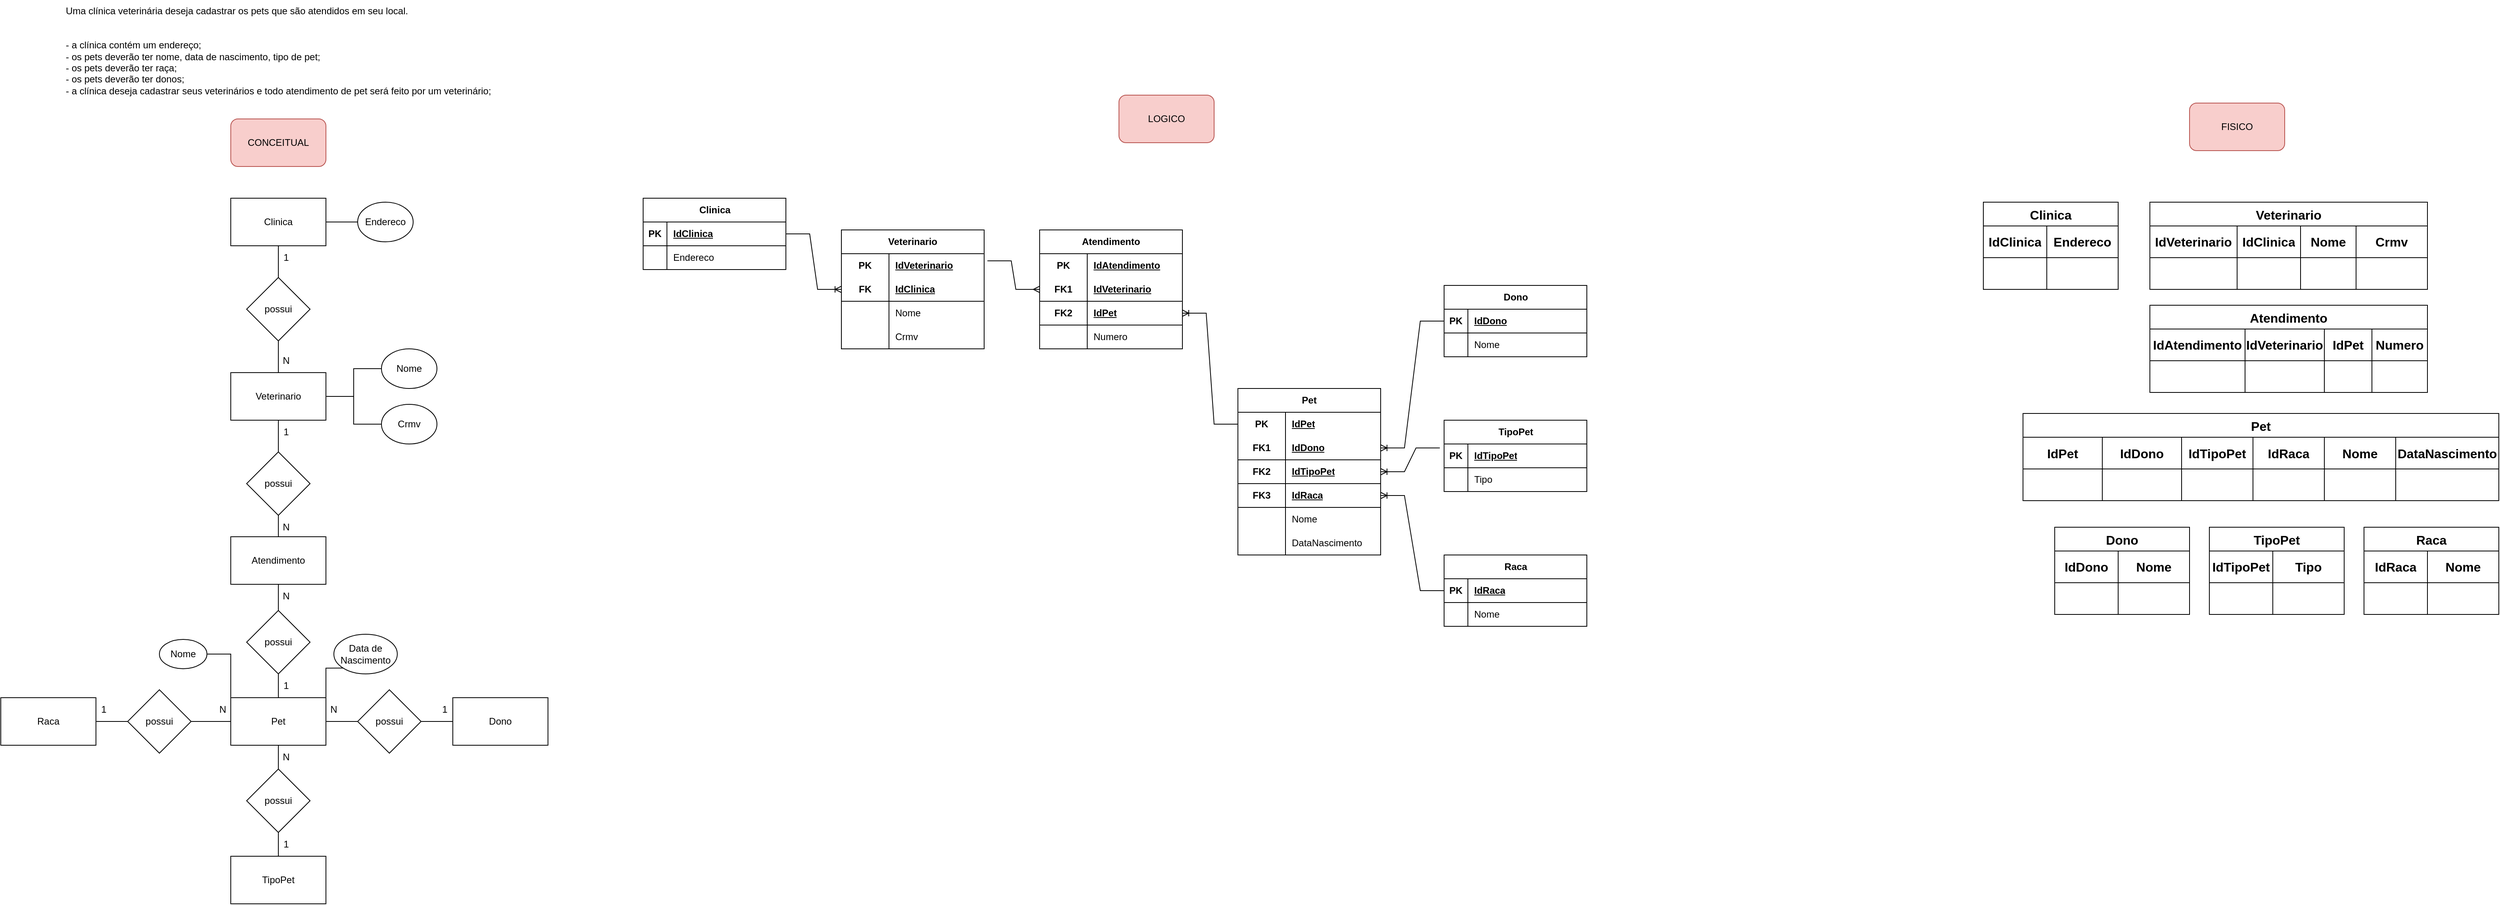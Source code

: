 <mxfile version="21.6.1" type="device">
  <diagram id="80Hr1rudwNtQgIsGl5KA" name="Página-1">
    <mxGraphModel dx="1093" dy="2896" grid="1" gridSize="10" guides="1" tooltips="1" connect="1" arrows="1" fold="1" page="1" pageScale="1" pageWidth="827" pageHeight="1169" math="0" shadow="0">
      <root>
        <mxCell id="0" />
        <mxCell id="1" parent="0" />
        <mxCell id="bfbSbEPTRADHffgOek4O-1" value="Uma clínica veterinária deseja cadastrar os pets que são atendidos em seu local.&#xa;&#xa;&#xa;- a clínica contém um endereço;&#xa;- os pets deverão ter nome, data de nascimento, tipo de pet;&#xa;- os pets deverão ter raça;&#xa;- os pets deverão ter donos;&#xa;- a clínica deseja cadastrar seus veterinários e todo atendimento de pet será feito por um veterinário;" style="text;whiteSpace=wrap;" parent="1" vertex="1">
          <mxGeometry x="140" y="-2330" width="560" height="150" as="geometry" />
        </mxCell>
        <mxCell id="bfbSbEPTRADHffgOek4O-6" style="edgeStyle=orthogonalEdgeStyle;rounded=0;orthogonalLoop=1;jettySize=auto;html=1;entryX=0.5;entryY=0;entryDx=0;entryDy=0;endArrow=none;endFill=0;" parent="1" source="bfbSbEPTRADHffgOek4O-2" target="bfbSbEPTRADHffgOek4O-5" edge="1">
          <mxGeometry relative="1" as="geometry" />
        </mxCell>
        <mxCell id="bfbSbEPTRADHffgOek4O-28" style="edgeStyle=orthogonalEdgeStyle;rounded=0;orthogonalLoop=1;jettySize=auto;html=1;entryX=0;entryY=0.5;entryDx=0;entryDy=0;endArrow=none;endFill=0;" parent="1" source="bfbSbEPTRADHffgOek4O-2" target="bfbSbEPTRADHffgOek4O-27" edge="1">
          <mxGeometry relative="1" as="geometry" />
        </mxCell>
        <mxCell id="bfbSbEPTRADHffgOek4O-2" value="Clinica" style="rounded=0;whiteSpace=wrap;html=1;" parent="1" vertex="1">
          <mxGeometry x="350" y="-2080" width="120" height="60" as="geometry" />
        </mxCell>
        <mxCell id="v67Vq3gUXgT7a_J_kweC-2" value="" style="edgeStyle=orthogonalEdgeStyle;rounded=0;orthogonalLoop=1;jettySize=auto;html=1;endArrow=none;endFill=0;" parent="1" source="bfbSbEPTRADHffgOek4O-4" target="v67Vq3gUXgT7a_J_kweC-1" edge="1">
          <mxGeometry relative="1" as="geometry" />
        </mxCell>
        <mxCell id="v67Vq3gUXgT7a_J_kweC-79" value="" style="edgeStyle=orthogonalEdgeStyle;rounded=0;orthogonalLoop=1;jettySize=auto;html=1;endArrow=none;endFill=0;" parent="1" source="bfbSbEPTRADHffgOek4O-4" target="v67Vq3gUXgT7a_J_kweC-78" edge="1">
          <mxGeometry relative="1" as="geometry" />
        </mxCell>
        <mxCell id="v67Vq3gUXgT7a_J_kweC-80" style="edgeStyle=orthogonalEdgeStyle;rounded=0;orthogonalLoop=1;jettySize=auto;html=1;entryX=0;entryY=0.5;entryDx=0;entryDy=0;endArrow=none;endFill=0;" parent="1" source="bfbSbEPTRADHffgOek4O-4" target="v67Vq3gUXgT7a_J_kweC-77" edge="1">
          <mxGeometry relative="1" as="geometry" />
        </mxCell>
        <mxCell id="bfbSbEPTRADHffgOek4O-4" value="Veterinario" style="rounded=0;whiteSpace=wrap;html=1;" parent="1" vertex="1">
          <mxGeometry x="350" y="-1860" width="120" height="60" as="geometry" />
        </mxCell>
        <mxCell id="bfbSbEPTRADHffgOek4O-8" style="edgeStyle=orthogonalEdgeStyle;rounded=0;orthogonalLoop=1;jettySize=auto;html=1;entryX=0.5;entryY=0;entryDx=0;entryDy=0;exitX=0.5;exitY=1;exitDx=0;exitDy=0;endArrow=none;endFill=0;" parent="1" source="bfbSbEPTRADHffgOek4O-5" target="bfbSbEPTRADHffgOek4O-4" edge="1">
          <mxGeometry relative="1" as="geometry" />
        </mxCell>
        <mxCell id="bfbSbEPTRADHffgOek4O-5" value="possui" style="rhombus;whiteSpace=wrap;html=1;" parent="1" vertex="1">
          <mxGeometry x="370" y="-1980" width="80" height="80" as="geometry" />
        </mxCell>
        <mxCell id="bfbSbEPTRADHffgOek4O-22" value="1" style="text;html=1;strokeColor=none;fillColor=none;align=center;verticalAlign=middle;whiteSpace=wrap;rounded=0;" parent="1" vertex="1">
          <mxGeometry x="410" y="-2020" width="20" height="30" as="geometry" />
        </mxCell>
        <mxCell id="bfbSbEPTRADHffgOek4O-23" value="N" style="text;html=1;strokeColor=none;fillColor=none;align=center;verticalAlign=middle;whiteSpace=wrap;rounded=0;" parent="1" vertex="1">
          <mxGeometry x="410" y="-1890" width="20" height="30" as="geometry" />
        </mxCell>
        <mxCell id="bfbSbEPTRADHffgOek4O-27" value="Endereco" style="ellipse;whiteSpace=wrap;html=1;" parent="1" vertex="1">
          <mxGeometry x="510" y="-2075" width="70" height="50" as="geometry" />
        </mxCell>
        <mxCell id="v67Vq3gUXgT7a_J_kweC-4" value="" style="edgeStyle=orthogonalEdgeStyle;rounded=0;orthogonalLoop=1;jettySize=auto;html=1;endArrow=none;endFill=0;" parent="1" source="v67Vq3gUXgT7a_J_kweC-1" target="v67Vq3gUXgT7a_J_kweC-3" edge="1">
          <mxGeometry relative="1" as="geometry" />
        </mxCell>
        <mxCell id="v67Vq3gUXgT7a_J_kweC-1" value="possui" style="rhombus;whiteSpace=wrap;html=1;" parent="1" vertex="1">
          <mxGeometry x="370" y="-1760" width="80" height="80" as="geometry" />
        </mxCell>
        <mxCell id="v67Vq3gUXgT7a_J_kweC-6" value="" style="edgeStyle=orthogonalEdgeStyle;rounded=0;orthogonalLoop=1;jettySize=auto;html=1;endArrow=none;endFill=0;" parent="1" source="v67Vq3gUXgT7a_J_kweC-3" target="v67Vq3gUXgT7a_J_kweC-5" edge="1">
          <mxGeometry relative="1" as="geometry" />
        </mxCell>
        <mxCell id="v67Vq3gUXgT7a_J_kweC-3" value="Atendimento" style="rounded=0;whiteSpace=wrap;html=1;" parent="1" vertex="1">
          <mxGeometry x="350" y="-1653" width="120" height="60" as="geometry" />
        </mxCell>
        <mxCell id="v67Vq3gUXgT7a_J_kweC-8" value="" style="edgeStyle=orthogonalEdgeStyle;rounded=0;orthogonalLoop=1;jettySize=auto;html=1;endArrow=none;endFill=0;" parent="1" source="v67Vq3gUXgT7a_J_kweC-5" target="v67Vq3gUXgT7a_J_kweC-7" edge="1">
          <mxGeometry relative="1" as="geometry" />
        </mxCell>
        <mxCell id="v67Vq3gUXgT7a_J_kweC-5" value="possui" style="rhombus;whiteSpace=wrap;html=1;" parent="1" vertex="1">
          <mxGeometry x="370" y="-1560" width="80" height="80" as="geometry" />
        </mxCell>
        <mxCell id="v67Vq3gUXgT7a_J_kweC-16" value="" style="edgeStyle=orthogonalEdgeStyle;rounded=0;orthogonalLoop=1;jettySize=auto;html=1;endArrow=none;endFill=0;" parent="1" source="v67Vq3gUXgT7a_J_kweC-7" target="v67Vq3gUXgT7a_J_kweC-15" edge="1">
          <mxGeometry relative="1" as="geometry" />
        </mxCell>
        <mxCell id="v67Vq3gUXgT7a_J_kweC-17" value="" style="edgeStyle=orthogonalEdgeStyle;rounded=0;orthogonalLoop=1;jettySize=auto;html=1;endArrow=none;endFill=0;" parent="1" source="v67Vq3gUXgT7a_J_kweC-7" target="v67Vq3gUXgT7a_J_kweC-13" edge="1">
          <mxGeometry relative="1" as="geometry" />
        </mxCell>
        <mxCell id="v67Vq3gUXgT7a_J_kweC-18" value="" style="edgeStyle=orthogonalEdgeStyle;rounded=0;orthogonalLoop=1;jettySize=auto;html=1;endArrow=none;endFill=0;" parent="1" source="v67Vq3gUXgT7a_J_kweC-7" target="v67Vq3gUXgT7a_J_kweC-14" edge="1">
          <mxGeometry relative="1" as="geometry" />
        </mxCell>
        <mxCell id="v67Vq3gUXgT7a_J_kweC-7" value="Pet" style="rounded=0;whiteSpace=wrap;html=1;" parent="1" vertex="1">
          <mxGeometry x="350" y="-1450" width="120" height="60" as="geometry" />
        </mxCell>
        <mxCell id="v67Vq3gUXgT7a_J_kweC-9" value="N" style="text;html=1;strokeColor=none;fillColor=none;align=center;verticalAlign=middle;whiteSpace=wrap;rounded=0;" parent="1" vertex="1">
          <mxGeometry x="410" y="-1680" width="20" height="30" as="geometry" />
        </mxCell>
        <mxCell id="v67Vq3gUXgT7a_J_kweC-10" value="1" style="text;html=1;strokeColor=none;fillColor=none;align=center;verticalAlign=middle;whiteSpace=wrap;rounded=0;" parent="1" vertex="1">
          <mxGeometry x="410" y="-1800" width="20" height="30" as="geometry" />
        </mxCell>
        <mxCell id="v67Vq3gUXgT7a_J_kweC-11" value="N" style="text;html=1;strokeColor=none;fillColor=none;align=center;verticalAlign=middle;whiteSpace=wrap;rounded=0;" parent="1" vertex="1">
          <mxGeometry x="410" y="-1593" width="20" height="30" as="geometry" />
        </mxCell>
        <mxCell id="v67Vq3gUXgT7a_J_kweC-12" value="1" style="text;html=1;strokeColor=none;fillColor=none;align=center;verticalAlign=middle;whiteSpace=wrap;rounded=0;" parent="1" vertex="1">
          <mxGeometry x="410" y="-1480" width="20" height="30" as="geometry" />
        </mxCell>
        <mxCell id="v67Vq3gUXgT7a_J_kweC-24" value="" style="edgeStyle=orthogonalEdgeStyle;rounded=0;orthogonalLoop=1;jettySize=auto;html=1;endArrow=none;endFill=0;" parent="1" source="v67Vq3gUXgT7a_J_kweC-13" target="v67Vq3gUXgT7a_J_kweC-19" edge="1">
          <mxGeometry relative="1" as="geometry" />
        </mxCell>
        <mxCell id="v67Vq3gUXgT7a_J_kweC-13" value="possui" style="rhombus;whiteSpace=wrap;html=1;" parent="1" vertex="1">
          <mxGeometry x="510" y="-1460" width="80" height="80" as="geometry" />
        </mxCell>
        <mxCell id="v67Vq3gUXgT7a_J_kweC-23" value="" style="edgeStyle=orthogonalEdgeStyle;rounded=0;orthogonalLoop=1;jettySize=auto;html=1;endArrow=none;endFill=0;" parent="1" source="v67Vq3gUXgT7a_J_kweC-14" target="v67Vq3gUXgT7a_J_kweC-20" edge="1">
          <mxGeometry relative="1" as="geometry" />
        </mxCell>
        <mxCell id="v67Vq3gUXgT7a_J_kweC-14" value="possui" style="rhombus;whiteSpace=wrap;html=1;" parent="1" vertex="1">
          <mxGeometry x="220" y="-1460" width="80" height="80" as="geometry" />
        </mxCell>
        <mxCell id="v67Vq3gUXgT7a_J_kweC-22" value="" style="edgeStyle=orthogonalEdgeStyle;rounded=0;orthogonalLoop=1;jettySize=auto;html=1;endArrow=none;endFill=0;" parent="1" source="v67Vq3gUXgT7a_J_kweC-15" target="v67Vq3gUXgT7a_J_kweC-21" edge="1">
          <mxGeometry relative="1" as="geometry" />
        </mxCell>
        <mxCell id="v67Vq3gUXgT7a_J_kweC-15" value="possui" style="rhombus;whiteSpace=wrap;html=1;" parent="1" vertex="1">
          <mxGeometry x="370" y="-1360" width="80" height="80" as="geometry" />
        </mxCell>
        <mxCell id="v67Vq3gUXgT7a_J_kweC-19" value="Dono" style="rounded=0;whiteSpace=wrap;html=1;" parent="1" vertex="1">
          <mxGeometry x="630" y="-1450" width="120" height="60" as="geometry" />
        </mxCell>
        <mxCell id="v67Vq3gUXgT7a_J_kweC-20" value="Raca" style="rounded=0;whiteSpace=wrap;html=1;" parent="1" vertex="1">
          <mxGeometry x="60" y="-1450" width="120" height="60" as="geometry" />
        </mxCell>
        <mxCell id="v67Vq3gUXgT7a_J_kweC-21" value="TipoPet" style="rounded=0;whiteSpace=wrap;html=1;" parent="1" vertex="1">
          <mxGeometry x="350" y="-1250" width="120" height="60" as="geometry" />
        </mxCell>
        <mxCell id="v67Vq3gUXgT7a_J_kweC-28" style="edgeStyle=orthogonalEdgeStyle;rounded=0;orthogonalLoop=1;jettySize=auto;html=1;entryX=0;entryY=0;entryDx=0;entryDy=0;endArrow=none;endFill=0;" parent="1" source="v67Vq3gUXgT7a_J_kweC-25" target="v67Vq3gUXgT7a_J_kweC-7" edge="1">
          <mxGeometry relative="1" as="geometry" />
        </mxCell>
        <mxCell id="v67Vq3gUXgT7a_J_kweC-25" value="Nome" style="ellipse;whiteSpace=wrap;html=1;" parent="1" vertex="1">
          <mxGeometry x="260" y="-1523.5" width="60" height="37" as="geometry" />
        </mxCell>
        <mxCell id="v67Vq3gUXgT7a_J_kweC-27" style="edgeStyle=orthogonalEdgeStyle;rounded=0;orthogonalLoop=1;jettySize=auto;html=1;entryX=1;entryY=0;entryDx=0;entryDy=0;exitX=0;exitY=1;exitDx=0;exitDy=0;endArrow=none;endFill=0;" parent="1" source="v67Vq3gUXgT7a_J_kweC-26" target="v67Vq3gUXgT7a_J_kweC-7" edge="1">
          <mxGeometry relative="1" as="geometry">
            <Array as="points">
              <mxPoint x="470" y="-1487" />
            </Array>
          </mxGeometry>
        </mxCell>
        <mxCell id="v67Vq3gUXgT7a_J_kweC-26" value="Data de Nascimento" style="ellipse;whiteSpace=wrap;html=1;" parent="1" vertex="1">
          <mxGeometry x="480" y="-1530" width="80" height="50" as="geometry" />
        </mxCell>
        <mxCell id="v67Vq3gUXgT7a_J_kweC-29" value="N" style="text;html=1;strokeColor=none;fillColor=none;align=center;verticalAlign=middle;whiteSpace=wrap;rounded=0;" parent="1" vertex="1">
          <mxGeometry x="470" y="-1450" width="20" height="30" as="geometry" />
        </mxCell>
        <mxCell id="v67Vq3gUXgT7a_J_kweC-30" value="N" style="text;html=1;strokeColor=none;fillColor=none;align=center;verticalAlign=middle;whiteSpace=wrap;rounded=0;" parent="1" vertex="1">
          <mxGeometry x="330" y="-1450" width="20" height="30" as="geometry" />
        </mxCell>
        <mxCell id="v67Vq3gUXgT7a_J_kweC-31" value="N" style="text;html=1;strokeColor=none;fillColor=none;align=center;verticalAlign=middle;whiteSpace=wrap;rounded=0;" parent="1" vertex="1">
          <mxGeometry x="410" y="-1390" width="20" height="30" as="geometry" />
        </mxCell>
        <mxCell id="v67Vq3gUXgT7a_J_kweC-32" value="1" style="text;html=1;strokeColor=none;fillColor=none;align=center;verticalAlign=middle;whiteSpace=wrap;rounded=0;" parent="1" vertex="1">
          <mxGeometry x="410" y="-1280" width="20" height="30" as="geometry" />
        </mxCell>
        <mxCell id="v67Vq3gUXgT7a_J_kweC-33" value="1" style="text;html=1;strokeColor=none;fillColor=none;align=center;verticalAlign=middle;whiteSpace=wrap;rounded=0;" parent="1" vertex="1">
          <mxGeometry x="610" y="-1450" width="20" height="30" as="geometry" />
        </mxCell>
        <mxCell id="v67Vq3gUXgT7a_J_kweC-34" value="1" style="text;html=1;strokeColor=none;fillColor=none;align=center;verticalAlign=middle;whiteSpace=wrap;rounded=0;" parent="1" vertex="1">
          <mxGeometry x="180" y="-1450" width="20" height="30" as="geometry" />
        </mxCell>
        <mxCell id="v67Vq3gUXgT7a_J_kweC-35" value="CONCEITUAL" style="rounded=1;whiteSpace=wrap;html=1;fillColor=#f8cecc;strokeColor=#b85450;" parent="1" vertex="1">
          <mxGeometry x="350" y="-2180" width="120" height="60" as="geometry" />
        </mxCell>
        <mxCell id="v67Vq3gUXgT7a_J_kweC-36" value="FISICO" style="rounded=1;whiteSpace=wrap;html=1;fillColor=#f8cecc;strokeColor=#b85450;" parent="1" vertex="1">
          <mxGeometry x="2820" y="-2200" width="120" height="60" as="geometry" />
        </mxCell>
        <mxCell id="v67Vq3gUXgT7a_J_kweC-37" value="LOGICO" style="rounded=1;whiteSpace=wrap;html=1;fillColor=#f8cecc;strokeColor=#b85450;" parent="1" vertex="1">
          <mxGeometry x="1470" y="-2210" width="120" height="60" as="geometry" />
        </mxCell>
        <mxCell id="v67Vq3gUXgT7a_J_kweC-38" value="Clinica" style="shape=table;startSize=30;container=1;collapsible=1;childLayout=tableLayout;fixedRows=1;rowLines=0;fontStyle=1;align=center;resizeLast=1;html=1;" parent="1" vertex="1">
          <mxGeometry x="870" y="-2080" width="180" height="90" as="geometry" />
        </mxCell>
        <mxCell id="v67Vq3gUXgT7a_J_kweC-39" value="" style="shape=tableRow;horizontal=0;startSize=0;swimlaneHead=0;swimlaneBody=0;fillColor=none;collapsible=0;dropTarget=0;points=[[0,0.5],[1,0.5]];portConstraint=eastwest;top=0;left=0;right=0;bottom=1;" parent="v67Vq3gUXgT7a_J_kweC-38" vertex="1">
          <mxGeometry y="30" width="180" height="30" as="geometry" />
        </mxCell>
        <mxCell id="v67Vq3gUXgT7a_J_kweC-40" value="PK" style="shape=partialRectangle;connectable=0;fillColor=none;top=0;left=0;bottom=0;right=0;fontStyle=1;overflow=hidden;whiteSpace=wrap;html=1;" parent="v67Vq3gUXgT7a_J_kweC-39" vertex="1">
          <mxGeometry width="30" height="30" as="geometry">
            <mxRectangle width="30" height="30" as="alternateBounds" />
          </mxGeometry>
        </mxCell>
        <mxCell id="v67Vq3gUXgT7a_J_kweC-41" value="IdClinica" style="shape=partialRectangle;connectable=0;fillColor=none;top=0;left=0;bottom=0;right=0;align=left;spacingLeft=6;fontStyle=5;overflow=hidden;whiteSpace=wrap;html=1;" parent="v67Vq3gUXgT7a_J_kweC-39" vertex="1">
          <mxGeometry x="30" width="150" height="30" as="geometry">
            <mxRectangle width="150" height="30" as="alternateBounds" />
          </mxGeometry>
        </mxCell>
        <mxCell id="v67Vq3gUXgT7a_J_kweC-42" value="" style="shape=tableRow;horizontal=0;startSize=0;swimlaneHead=0;swimlaneBody=0;fillColor=none;collapsible=0;dropTarget=0;points=[[0,0.5],[1,0.5]];portConstraint=eastwest;top=0;left=0;right=0;bottom=0;" parent="v67Vq3gUXgT7a_J_kweC-38" vertex="1">
          <mxGeometry y="60" width="180" height="30" as="geometry" />
        </mxCell>
        <mxCell id="v67Vq3gUXgT7a_J_kweC-43" value="" style="shape=partialRectangle;connectable=0;fillColor=none;top=0;left=0;bottom=0;right=0;editable=1;overflow=hidden;whiteSpace=wrap;html=1;" parent="v67Vq3gUXgT7a_J_kweC-42" vertex="1">
          <mxGeometry width="30" height="30" as="geometry">
            <mxRectangle width="30" height="30" as="alternateBounds" />
          </mxGeometry>
        </mxCell>
        <mxCell id="v67Vq3gUXgT7a_J_kweC-44" value="Endereco" style="shape=partialRectangle;connectable=0;fillColor=none;top=0;left=0;bottom=0;right=0;align=left;spacingLeft=6;overflow=hidden;whiteSpace=wrap;html=1;" parent="v67Vq3gUXgT7a_J_kweC-42" vertex="1">
          <mxGeometry x="30" width="150" height="30" as="geometry">
            <mxRectangle width="150" height="30" as="alternateBounds" />
          </mxGeometry>
        </mxCell>
        <mxCell id="v67Vq3gUXgT7a_J_kweC-64" value="Veterinario" style="shape=table;startSize=30;container=1;collapsible=1;childLayout=tableLayout;fixedRows=1;rowLines=0;fontStyle=1;align=center;resizeLast=1;html=1;whiteSpace=wrap;" parent="1" vertex="1">
          <mxGeometry x="1120" y="-2040" width="180" height="150" as="geometry" />
        </mxCell>
        <mxCell id="v67Vq3gUXgT7a_J_kweC-65" value="" style="shape=tableRow;horizontal=0;startSize=0;swimlaneHead=0;swimlaneBody=0;fillColor=none;collapsible=0;dropTarget=0;points=[[0,0.5],[1,0.5]];portConstraint=eastwest;top=0;left=0;right=0;bottom=0;html=1;" parent="v67Vq3gUXgT7a_J_kweC-64" vertex="1">
          <mxGeometry y="30" width="180" height="30" as="geometry" />
        </mxCell>
        <mxCell id="v67Vq3gUXgT7a_J_kweC-66" value="PK" style="shape=partialRectangle;connectable=0;fillColor=none;top=0;left=0;bottom=0;right=0;fontStyle=1;overflow=hidden;html=1;whiteSpace=wrap;" parent="v67Vq3gUXgT7a_J_kweC-65" vertex="1">
          <mxGeometry width="60" height="30" as="geometry">
            <mxRectangle width="60" height="30" as="alternateBounds" />
          </mxGeometry>
        </mxCell>
        <mxCell id="v67Vq3gUXgT7a_J_kweC-67" value="IdVeterinario" style="shape=partialRectangle;connectable=0;fillColor=none;top=0;left=0;bottom=0;right=0;align=left;spacingLeft=6;fontStyle=5;overflow=hidden;html=1;whiteSpace=wrap;" parent="v67Vq3gUXgT7a_J_kweC-65" vertex="1">
          <mxGeometry x="60" width="120" height="30" as="geometry">
            <mxRectangle width="120" height="30" as="alternateBounds" />
          </mxGeometry>
        </mxCell>
        <mxCell id="v67Vq3gUXgT7a_J_kweC-68" value="" style="shape=tableRow;horizontal=0;startSize=0;swimlaneHead=0;swimlaneBody=0;fillColor=none;collapsible=0;dropTarget=0;points=[[0,0.5],[1,0.5]];portConstraint=eastwest;top=0;left=0;right=0;bottom=1;html=1;" parent="v67Vq3gUXgT7a_J_kweC-64" vertex="1">
          <mxGeometry y="60" width="180" height="30" as="geometry" />
        </mxCell>
        <mxCell id="v67Vq3gUXgT7a_J_kweC-69" value="FK" style="shape=partialRectangle;connectable=0;fillColor=none;top=0;left=0;bottom=0;right=0;fontStyle=1;overflow=hidden;html=1;whiteSpace=wrap;" parent="v67Vq3gUXgT7a_J_kweC-68" vertex="1">
          <mxGeometry width="60" height="30" as="geometry">
            <mxRectangle width="60" height="30" as="alternateBounds" />
          </mxGeometry>
        </mxCell>
        <mxCell id="v67Vq3gUXgT7a_J_kweC-70" value="IdClinica" style="shape=partialRectangle;connectable=0;fillColor=none;top=0;left=0;bottom=0;right=0;align=left;spacingLeft=6;fontStyle=5;overflow=hidden;html=1;whiteSpace=wrap;" parent="v67Vq3gUXgT7a_J_kweC-68" vertex="1">
          <mxGeometry x="60" width="120" height="30" as="geometry">
            <mxRectangle width="120" height="30" as="alternateBounds" />
          </mxGeometry>
        </mxCell>
        <mxCell id="v67Vq3gUXgT7a_J_kweC-71" value="" style="shape=tableRow;horizontal=0;startSize=0;swimlaneHead=0;swimlaneBody=0;fillColor=none;collapsible=0;dropTarget=0;points=[[0,0.5],[1,0.5]];portConstraint=eastwest;top=0;left=0;right=0;bottom=0;html=1;" parent="v67Vq3gUXgT7a_J_kweC-64" vertex="1">
          <mxGeometry y="90" width="180" height="30" as="geometry" />
        </mxCell>
        <mxCell id="v67Vq3gUXgT7a_J_kweC-72" value="" style="shape=partialRectangle;connectable=0;fillColor=none;top=0;left=0;bottom=0;right=0;editable=1;overflow=hidden;html=1;whiteSpace=wrap;" parent="v67Vq3gUXgT7a_J_kweC-71" vertex="1">
          <mxGeometry width="60" height="30" as="geometry">
            <mxRectangle width="60" height="30" as="alternateBounds" />
          </mxGeometry>
        </mxCell>
        <mxCell id="v67Vq3gUXgT7a_J_kweC-73" value="Nome" style="shape=partialRectangle;connectable=0;fillColor=none;top=0;left=0;bottom=0;right=0;align=left;spacingLeft=6;overflow=hidden;html=1;whiteSpace=wrap;" parent="v67Vq3gUXgT7a_J_kweC-71" vertex="1">
          <mxGeometry x="60" width="120" height="30" as="geometry">
            <mxRectangle width="120" height="30" as="alternateBounds" />
          </mxGeometry>
        </mxCell>
        <mxCell id="v67Vq3gUXgT7a_J_kweC-81" style="shape=tableRow;horizontal=0;startSize=0;swimlaneHead=0;swimlaneBody=0;fillColor=none;collapsible=0;dropTarget=0;points=[[0,0.5],[1,0.5]];portConstraint=eastwest;top=0;left=0;right=0;bottom=0;html=1;" parent="v67Vq3gUXgT7a_J_kweC-64" vertex="1">
          <mxGeometry y="120" width="180" height="30" as="geometry" />
        </mxCell>
        <mxCell id="v67Vq3gUXgT7a_J_kweC-82" style="shape=partialRectangle;connectable=0;fillColor=none;top=0;left=0;bottom=0;right=0;editable=1;overflow=hidden;html=1;whiteSpace=wrap;" parent="v67Vq3gUXgT7a_J_kweC-81" vertex="1">
          <mxGeometry width="60" height="30" as="geometry">
            <mxRectangle width="60" height="30" as="alternateBounds" />
          </mxGeometry>
        </mxCell>
        <mxCell id="v67Vq3gUXgT7a_J_kweC-83" value="Crmv" style="shape=partialRectangle;connectable=0;fillColor=none;top=0;left=0;bottom=0;right=0;align=left;spacingLeft=6;overflow=hidden;html=1;whiteSpace=wrap;" parent="v67Vq3gUXgT7a_J_kweC-81" vertex="1">
          <mxGeometry x="60" width="120" height="30" as="geometry">
            <mxRectangle width="120" height="30" as="alternateBounds" />
          </mxGeometry>
        </mxCell>
        <mxCell id="v67Vq3gUXgT7a_J_kweC-77" value="Nome" style="ellipse;whiteSpace=wrap;html=1;" parent="1" vertex="1">
          <mxGeometry x="540" y="-1890" width="70" height="50" as="geometry" />
        </mxCell>
        <mxCell id="v67Vq3gUXgT7a_J_kweC-78" value="Crmv" style="ellipse;whiteSpace=wrap;html=1;" parent="1" vertex="1">
          <mxGeometry x="540" y="-1820" width="70" height="50" as="geometry" />
        </mxCell>
        <mxCell id="v67Vq3gUXgT7a_J_kweC-84" value="" style="edgeStyle=entityRelationEdgeStyle;fontSize=12;html=1;endArrow=ERoneToMany;rounded=0;exitX=1;exitY=0.5;exitDx=0;exitDy=0;entryX=0;entryY=0.5;entryDx=0;entryDy=0;" parent="1" source="v67Vq3gUXgT7a_J_kweC-39" target="v67Vq3gUXgT7a_J_kweC-68" edge="1">
          <mxGeometry width="100" height="100" relative="1" as="geometry">
            <mxPoint x="1070" y="-1840" as="sourcePoint" />
            <mxPoint x="1170" y="-1940" as="targetPoint" />
          </mxGeometry>
        </mxCell>
        <mxCell id="v67Vq3gUXgT7a_J_kweC-85" value="Atendimento" style="shape=table;startSize=30;container=1;collapsible=1;childLayout=tableLayout;fixedRows=1;rowLines=0;fontStyle=1;align=center;resizeLast=1;html=1;whiteSpace=wrap;" parent="1" vertex="1">
          <mxGeometry x="1370" y="-2040" width="180" height="150" as="geometry" />
        </mxCell>
        <mxCell id="v67Vq3gUXgT7a_J_kweC-86" value="" style="shape=tableRow;horizontal=0;startSize=0;swimlaneHead=0;swimlaneBody=0;fillColor=none;collapsible=0;dropTarget=0;points=[[0,0.5],[1,0.5]];portConstraint=eastwest;top=0;left=0;right=0;bottom=0;html=1;" parent="v67Vq3gUXgT7a_J_kweC-85" vertex="1">
          <mxGeometry y="30" width="180" height="30" as="geometry" />
        </mxCell>
        <mxCell id="v67Vq3gUXgT7a_J_kweC-87" value="PK" style="shape=partialRectangle;connectable=0;fillColor=none;top=0;left=0;bottom=0;right=0;fontStyle=1;overflow=hidden;html=1;whiteSpace=wrap;" parent="v67Vq3gUXgT7a_J_kweC-86" vertex="1">
          <mxGeometry width="60" height="30" as="geometry">
            <mxRectangle width="60" height="30" as="alternateBounds" />
          </mxGeometry>
        </mxCell>
        <mxCell id="v67Vq3gUXgT7a_J_kweC-88" value="IdAtendimento" style="shape=partialRectangle;connectable=0;fillColor=none;top=0;left=0;bottom=0;right=0;align=left;spacingLeft=6;fontStyle=5;overflow=hidden;html=1;whiteSpace=wrap;" parent="v67Vq3gUXgT7a_J_kweC-86" vertex="1">
          <mxGeometry x="60" width="120" height="30" as="geometry">
            <mxRectangle width="120" height="30" as="alternateBounds" />
          </mxGeometry>
        </mxCell>
        <mxCell id="v67Vq3gUXgT7a_J_kweC-89" value="" style="shape=tableRow;horizontal=0;startSize=0;swimlaneHead=0;swimlaneBody=0;fillColor=none;collapsible=0;dropTarget=0;points=[[0,0.5],[1,0.5]];portConstraint=eastwest;top=0;left=0;right=0;bottom=1;html=1;" parent="v67Vq3gUXgT7a_J_kweC-85" vertex="1">
          <mxGeometry y="60" width="180" height="30" as="geometry" />
        </mxCell>
        <mxCell id="v67Vq3gUXgT7a_J_kweC-90" value="FK1" style="shape=partialRectangle;connectable=0;fillColor=none;top=0;left=0;bottom=0;right=0;fontStyle=1;overflow=hidden;html=1;whiteSpace=wrap;" parent="v67Vq3gUXgT7a_J_kweC-89" vertex="1">
          <mxGeometry width="60" height="30" as="geometry">
            <mxRectangle width="60" height="30" as="alternateBounds" />
          </mxGeometry>
        </mxCell>
        <mxCell id="v67Vq3gUXgT7a_J_kweC-91" value="IdVeterinario" style="shape=partialRectangle;connectable=0;fillColor=none;top=0;left=0;bottom=0;right=0;align=left;spacingLeft=6;fontStyle=5;overflow=hidden;html=1;whiteSpace=wrap;" parent="v67Vq3gUXgT7a_J_kweC-89" vertex="1">
          <mxGeometry x="60" width="120" height="30" as="geometry">
            <mxRectangle width="120" height="30" as="alternateBounds" />
          </mxGeometry>
        </mxCell>
        <mxCell id="v67Vq3gUXgT7a_J_kweC-98" style="shape=tableRow;horizontal=0;startSize=0;swimlaneHead=0;swimlaneBody=0;fillColor=none;collapsible=0;dropTarget=0;points=[[0,0.5],[1,0.5]];portConstraint=eastwest;top=0;left=0;right=0;bottom=1;html=1;" parent="v67Vq3gUXgT7a_J_kweC-85" vertex="1">
          <mxGeometry y="90" width="180" height="30" as="geometry" />
        </mxCell>
        <mxCell id="v67Vq3gUXgT7a_J_kweC-99" value="FK2" style="shape=partialRectangle;connectable=0;fillColor=none;top=0;left=0;bottom=0;right=0;fontStyle=1;overflow=hidden;html=1;whiteSpace=wrap;" parent="v67Vq3gUXgT7a_J_kweC-98" vertex="1">
          <mxGeometry width="60" height="30" as="geometry">
            <mxRectangle width="60" height="30" as="alternateBounds" />
          </mxGeometry>
        </mxCell>
        <mxCell id="v67Vq3gUXgT7a_J_kweC-100" value="IdPet" style="shape=partialRectangle;connectable=0;fillColor=none;top=0;left=0;bottom=0;right=0;align=left;spacingLeft=6;fontStyle=5;overflow=hidden;html=1;whiteSpace=wrap;" parent="v67Vq3gUXgT7a_J_kweC-98" vertex="1">
          <mxGeometry x="60" width="120" height="30" as="geometry">
            <mxRectangle width="120" height="30" as="alternateBounds" />
          </mxGeometry>
        </mxCell>
        <mxCell id="v67Vq3gUXgT7a_J_kweC-92" value="" style="shape=tableRow;horizontal=0;startSize=0;swimlaneHead=0;swimlaneBody=0;fillColor=none;collapsible=0;dropTarget=0;points=[[0,0.5],[1,0.5]];portConstraint=eastwest;top=0;left=0;right=0;bottom=0;html=1;" parent="v67Vq3gUXgT7a_J_kweC-85" vertex="1">
          <mxGeometry y="120" width="180" height="30" as="geometry" />
        </mxCell>
        <mxCell id="v67Vq3gUXgT7a_J_kweC-93" value="" style="shape=partialRectangle;connectable=0;fillColor=none;top=0;left=0;bottom=0;right=0;editable=1;overflow=hidden;html=1;whiteSpace=wrap;" parent="v67Vq3gUXgT7a_J_kweC-92" vertex="1">
          <mxGeometry width="60" height="30" as="geometry">
            <mxRectangle width="60" height="30" as="alternateBounds" />
          </mxGeometry>
        </mxCell>
        <mxCell id="v67Vq3gUXgT7a_J_kweC-94" value="Numero" style="shape=partialRectangle;connectable=0;fillColor=none;top=0;left=0;bottom=0;right=0;align=left;spacingLeft=6;overflow=hidden;html=1;whiteSpace=wrap;" parent="v67Vq3gUXgT7a_J_kweC-92" vertex="1">
          <mxGeometry x="60" width="120" height="30" as="geometry">
            <mxRectangle width="120" height="30" as="alternateBounds" />
          </mxGeometry>
        </mxCell>
        <mxCell id="v67Vq3gUXgT7a_J_kweC-107" value="Pet" style="shape=table;startSize=30;container=1;collapsible=1;childLayout=tableLayout;fixedRows=1;rowLines=0;fontStyle=1;align=center;resizeLast=1;html=1;whiteSpace=wrap;" parent="1" vertex="1">
          <mxGeometry x="1620" y="-1840" width="180" height="210" as="geometry" />
        </mxCell>
        <mxCell id="v67Vq3gUXgT7a_J_kweC-108" value="" style="shape=tableRow;horizontal=0;startSize=0;swimlaneHead=0;swimlaneBody=0;fillColor=none;collapsible=0;dropTarget=0;points=[[0,0.5],[1,0.5]];portConstraint=eastwest;top=0;left=0;right=0;bottom=0;html=1;" parent="v67Vq3gUXgT7a_J_kweC-107" vertex="1">
          <mxGeometry y="30" width="180" height="30" as="geometry" />
        </mxCell>
        <mxCell id="v67Vq3gUXgT7a_J_kweC-109" value="PK" style="shape=partialRectangle;connectable=0;fillColor=none;top=0;left=0;bottom=0;right=0;fontStyle=1;overflow=hidden;html=1;whiteSpace=wrap;" parent="v67Vq3gUXgT7a_J_kweC-108" vertex="1">
          <mxGeometry width="60" height="30" as="geometry">
            <mxRectangle width="60" height="30" as="alternateBounds" />
          </mxGeometry>
        </mxCell>
        <mxCell id="v67Vq3gUXgT7a_J_kweC-110" value="IdPet" style="shape=partialRectangle;connectable=0;fillColor=none;top=0;left=0;bottom=0;right=0;align=left;spacingLeft=6;fontStyle=5;overflow=hidden;html=1;whiteSpace=wrap;" parent="v67Vq3gUXgT7a_J_kweC-108" vertex="1">
          <mxGeometry x="60" width="120" height="30" as="geometry">
            <mxRectangle width="120" height="30" as="alternateBounds" />
          </mxGeometry>
        </mxCell>
        <mxCell id="v67Vq3gUXgT7a_J_kweC-123" style="shape=tableRow;horizontal=0;startSize=0;swimlaneHead=0;swimlaneBody=0;fillColor=none;collapsible=0;dropTarget=0;points=[[0,0.5],[1,0.5]];portConstraint=eastwest;top=0;left=0;right=0;bottom=1;html=1;" parent="v67Vq3gUXgT7a_J_kweC-107" vertex="1">
          <mxGeometry y="60" width="180" height="30" as="geometry" />
        </mxCell>
        <mxCell id="v67Vq3gUXgT7a_J_kweC-124" value="FK1" style="shape=partialRectangle;connectable=0;fillColor=none;top=0;left=0;bottom=0;right=0;fontStyle=1;overflow=hidden;html=1;whiteSpace=wrap;" parent="v67Vq3gUXgT7a_J_kweC-123" vertex="1">
          <mxGeometry width="60" height="30" as="geometry">
            <mxRectangle width="60" height="30" as="alternateBounds" />
          </mxGeometry>
        </mxCell>
        <mxCell id="v67Vq3gUXgT7a_J_kweC-125" value="IdDono" style="shape=partialRectangle;connectable=0;fillColor=none;top=0;left=0;bottom=0;right=0;align=left;spacingLeft=6;fontStyle=5;overflow=hidden;html=1;whiteSpace=wrap;" parent="v67Vq3gUXgT7a_J_kweC-123" vertex="1">
          <mxGeometry x="60" width="120" height="30" as="geometry">
            <mxRectangle width="120" height="30" as="alternateBounds" />
          </mxGeometry>
        </mxCell>
        <mxCell id="v67Vq3gUXgT7a_J_kweC-111" value="" style="shape=tableRow;horizontal=0;startSize=0;swimlaneHead=0;swimlaneBody=0;fillColor=none;collapsible=0;dropTarget=0;points=[[0,0.5],[1,0.5]];portConstraint=eastwest;top=0;left=0;right=0;bottom=1;html=1;" parent="v67Vq3gUXgT7a_J_kweC-107" vertex="1">
          <mxGeometry y="90" width="180" height="30" as="geometry" />
        </mxCell>
        <mxCell id="v67Vq3gUXgT7a_J_kweC-112" value="FK2" style="shape=partialRectangle;connectable=0;fillColor=none;top=0;left=0;bottom=0;right=0;fontStyle=1;overflow=hidden;html=1;whiteSpace=wrap;" parent="v67Vq3gUXgT7a_J_kweC-111" vertex="1">
          <mxGeometry width="60" height="30" as="geometry">
            <mxRectangle width="60" height="30" as="alternateBounds" />
          </mxGeometry>
        </mxCell>
        <mxCell id="v67Vq3gUXgT7a_J_kweC-113" value="IdTipoPet" style="shape=partialRectangle;connectable=0;fillColor=none;top=0;left=0;bottom=0;right=0;align=left;spacingLeft=6;fontStyle=5;overflow=hidden;html=1;whiteSpace=wrap;" parent="v67Vq3gUXgT7a_J_kweC-111" vertex="1">
          <mxGeometry x="60" width="120" height="30" as="geometry">
            <mxRectangle width="120" height="30" as="alternateBounds" />
          </mxGeometry>
        </mxCell>
        <mxCell id="v67Vq3gUXgT7a_J_kweC-132" style="shape=tableRow;horizontal=0;startSize=0;swimlaneHead=0;swimlaneBody=0;fillColor=none;collapsible=0;dropTarget=0;points=[[0,0.5],[1,0.5]];portConstraint=eastwest;top=0;left=0;right=0;bottom=1;html=1;" parent="v67Vq3gUXgT7a_J_kweC-107" vertex="1">
          <mxGeometry y="120" width="180" height="30" as="geometry" />
        </mxCell>
        <mxCell id="v67Vq3gUXgT7a_J_kweC-133" value="FK3" style="shape=partialRectangle;connectable=0;fillColor=none;top=0;left=0;bottom=0;right=0;fontStyle=1;overflow=hidden;html=1;whiteSpace=wrap;" parent="v67Vq3gUXgT7a_J_kweC-132" vertex="1">
          <mxGeometry width="60" height="30" as="geometry">
            <mxRectangle width="60" height="30" as="alternateBounds" />
          </mxGeometry>
        </mxCell>
        <mxCell id="v67Vq3gUXgT7a_J_kweC-134" value="IdRaca" style="shape=partialRectangle;connectable=0;fillColor=none;top=0;left=0;bottom=0;right=0;align=left;spacingLeft=6;fontStyle=5;overflow=hidden;html=1;whiteSpace=wrap;" parent="v67Vq3gUXgT7a_J_kweC-132" vertex="1">
          <mxGeometry x="60" width="120" height="30" as="geometry">
            <mxRectangle width="120" height="30" as="alternateBounds" />
          </mxGeometry>
        </mxCell>
        <mxCell id="v67Vq3gUXgT7a_J_kweC-114" value="" style="shape=tableRow;horizontal=0;startSize=0;swimlaneHead=0;swimlaneBody=0;fillColor=none;collapsible=0;dropTarget=0;points=[[0,0.5],[1,0.5]];portConstraint=eastwest;top=0;left=0;right=0;bottom=0;html=1;" parent="v67Vq3gUXgT7a_J_kweC-107" vertex="1">
          <mxGeometry y="150" width="180" height="30" as="geometry" />
        </mxCell>
        <mxCell id="v67Vq3gUXgT7a_J_kweC-115" value="" style="shape=partialRectangle;connectable=0;fillColor=none;top=0;left=0;bottom=0;right=0;editable=1;overflow=hidden;html=1;whiteSpace=wrap;" parent="v67Vq3gUXgT7a_J_kweC-114" vertex="1">
          <mxGeometry width="60" height="30" as="geometry">
            <mxRectangle width="60" height="30" as="alternateBounds" />
          </mxGeometry>
        </mxCell>
        <mxCell id="v67Vq3gUXgT7a_J_kweC-116" value="Nome" style="shape=partialRectangle;connectable=0;fillColor=none;top=0;left=0;bottom=0;right=0;align=left;spacingLeft=6;overflow=hidden;html=1;whiteSpace=wrap;" parent="v67Vq3gUXgT7a_J_kweC-114" vertex="1">
          <mxGeometry x="60" width="120" height="30" as="geometry">
            <mxRectangle width="120" height="30" as="alternateBounds" />
          </mxGeometry>
        </mxCell>
        <mxCell id="v67Vq3gUXgT7a_J_kweC-117" value="" style="shape=tableRow;horizontal=0;startSize=0;swimlaneHead=0;swimlaneBody=0;fillColor=none;collapsible=0;dropTarget=0;points=[[0,0.5],[1,0.5]];portConstraint=eastwest;top=0;left=0;right=0;bottom=0;html=1;" parent="v67Vq3gUXgT7a_J_kweC-107" vertex="1">
          <mxGeometry y="180" width="180" height="30" as="geometry" />
        </mxCell>
        <mxCell id="v67Vq3gUXgT7a_J_kweC-118" value="" style="shape=partialRectangle;connectable=0;fillColor=none;top=0;left=0;bottom=0;right=0;editable=1;overflow=hidden;html=1;whiteSpace=wrap;" parent="v67Vq3gUXgT7a_J_kweC-117" vertex="1">
          <mxGeometry width="60" height="30" as="geometry">
            <mxRectangle width="60" height="30" as="alternateBounds" />
          </mxGeometry>
        </mxCell>
        <mxCell id="v67Vq3gUXgT7a_J_kweC-119" value="DataNascimento" style="shape=partialRectangle;connectable=0;fillColor=none;top=0;left=0;bottom=0;right=0;align=left;spacingLeft=6;overflow=hidden;html=1;whiteSpace=wrap;" parent="v67Vq3gUXgT7a_J_kweC-117" vertex="1">
          <mxGeometry x="60" width="120" height="30" as="geometry">
            <mxRectangle width="120" height="30" as="alternateBounds" />
          </mxGeometry>
        </mxCell>
        <mxCell id="v67Vq3gUXgT7a_J_kweC-135" value="" style="edgeStyle=entityRelationEdgeStyle;fontSize=12;html=1;endArrow=ERoneToMany;rounded=0;exitX=0;exitY=0.5;exitDx=0;exitDy=0;entryX=1;entryY=0.5;entryDx=0;entryDy=0;" parent="1" source="v67Vq3gUXgT7a_J_kweC-108" target="v67Vq3gUXgT7a_J_kweC-98" edge="1">
          <mxGeometry width="100" height="100" relative="1" as="geometry">
            <mxPoint x="1470" y="-1770" as="sourcePoint" />
            <mxPoint x="1570" y="-1870" as="targetPoint" />
          </mxGeometry>
        </mxCell>
        <mxCell id="v67Vq3gUXgT7a_J_kweC-136" value="Dono" style="shape=table;startSize=30;container=1;collapsible=1;childLayout=tableLayout;fixedRows=1;rowLines=0;fontStyle=1;align=center;resizeLast=1;html=1;" parent="1" vertex="1">
          <mxGeometry x="1880" y="-1970" width="180" height="90" as="geometry" />
        </mxCell>
        <mxCell id="v67Vq3gUXgT7a_J_kweC-137" value="" style="shape=tableRow;horizontal=0;startSize=0;swimlaneHead=0;swimlaneBody=0;fillColor=none;collapsible=0;dropTarget=0;points=[[0,0.5],[1,0.5]];portConstraint=eastwest;top=0;left=0;right=0;bottom=1;" parent="v67Vq3gUXgT7a_J_kweC-136" vertex="1">
          <mxGeometry y="30" width="180" height="30" as="geometry" />
        </mxCell>
        <mxCell id="v67Vq3gUXgT7a_J_kweC-138" value="PK" style="shape=partialRectangle;connectable=0;fillColor=none;top=0;left=0;bottom=0;right=0;fontStyle=1;overflow=hidden;whiteSpace=wrap;html=1;" parent="v67Vq3gUXgT7a_J_kweC-137" vertex="1">
          <mxGeometry width="30" height="30" as="geometry">
            <mxRectangle width="30" height="30" as="alternateBounds" />
          </mxGeometry>
        </mxCell>
        <mxCell id="v67Vq3gUXgT7a_J_kweC-139" value="IdDono" style="shape=partialRectangle;connectable=0;fillColor=none;top=0;left=0;bottom=0;right=0;align=left;spacingLeft=6;fontStyle=5;overflow=hidden;whiteSpace=wrap;html=1;" parent="v67Vq3gUXgT7a_J_kweC-137" vertex="1">
          <mxGeometry x="30" width="150" height="30" as="geometry">
            <mxRectangle width="150" height="30" as="alternateBounds" />
          </mxGeometry>
        </mxCell>
        <mxCell id="v67Vq3gUXgT7a_J_kweC-140" value="" style="shape=tableRow;horizontal=0;startSize=0;swimlaneHead=0;swimlaneBody=0;fillColor=none;collapsible=0;dropTarget=0;points=[[0,0.5],[1,0.5]];portConstraint=eastwest;top=0;left=0;right=0;bottom=0;" parent="v67Vq3gUXgT7a_J_kweC-136" vertex="1">
          <mxGeometry y="60" width="180" height="30" as="geometry" />
        </mxCell>
        <mxCell id="v67Vq3gUXgT7a_J_kweC-141" value="" style="shape=partialRectangle;connectable=0;fillColor=none;top=0;left=0;bottom=0;right=0;editable=1;overflow=hidden;whiteSpace=wrap;html=1;" parent="v67Vq3gUXgT7a_J_kweC-140" vertex="1">
          <mxGeometry width="30" height="30" as="geometry">
            <mxRectangle width="30" height="30" as="alternateBounds" />
          </mxGeometry>
        </mxCell>
        <mxCell id="v67Vq3gUXgT7a_J_kweC-142" value="Nome" style="shape=partialRectangle;connectable=0;fillColor=none;top=0;left=0;bottom=0;right=0;align=left;spacingLeft=6;overflow=hidden;whiteSpace=wrap;html=1;" parent="v67Vq3gUXgT7a_J_kweC-140" vertex="1">
          <mxGeometry x="30" width="150" height="30" as="geometry">
            <mxRectangle width="150" height="30" as="alternateBounds" />
          </mxGeometry>
        </mxCell>
        <mxCell id="v67Vq3gUXgT7a_J_kweC-153" value="Raca" style="shape=table;startSize=30;container=1;collapsible=1;childLayout=tableLayout;fixedRows=1;rowLines=0;fontStyle=1;align=center;resizeLast=1;html=1;" parent="1" vertex="1">
          <mxGeometry x="1880" y="-1630" width="180" height="90" as="geometry" />
        </mxCell>
        <mxCell id="v67Vq3gUXgT7a_J_kweC-154" value="" style="shape=tableRow;horizontal=0;startSize=0;swimlaneHead=0;swimlaneBody=0;fillColor=none;collapsible=0;dropTarget=0;points=[[0,0.5],[1,0.5]];portConstraint=eastwest;top=0;left=0;right=0;bottom=1;" parent="v67Vq3gUXgT7a_J_kweC-153" vertex="1">
          <mxGeometry y="30" width="180" height="30" as="geometry" />
        </mxCell>
        <mxCell id="v67Vq3gUXgT7a_J_kweC-155" value="PK" style="shape=partialRectangle;connectable=0;fillColor=none;top=0;left=0;bottom=0;right=0;fontStyle=1;overflow=hidden;whiteSpace=wrap;html=1;" parent="v67Vq3gUXgT7a_J_kweC-154" vertex="1">
          <mxGeometry width="30" height="30" as="geometry">
            <mxRectangle width="30" height="30" as="alternateBounds" />
          </mxGeometry>
        </mxCell>
        <mxCell id="v67Vq3gUXgT7a_J_kweC-156" value="IdRaca" style="shape=partialRectangle;connectable=0;fillColor=none;top=0;left=0;bottom=0;right=0;align=left;spacingLeft=6;fontStyle=5;overflow=hidden;whiteSpace=wrap;html=1;" parent="v67Vq3gUXgT7a_J_kweC-154" vertex="1">
          <mxGeometry x="30" width="150" height="30" as="geometry">
            <mxRectangle width="150" height="30" as="alternateBounds" />
          </mxGeometry>
        </mxCell>
        <mxCell id="v67Vq3gUXgT7a_J_kweC-157" value="" style="shape=tableRow;horizontal=0;startSize=0;swimlaneHead=0;swimlaneBody=0;fillColor=none;collapsible=0;dropTarget=0;points=[[0,0.5],[1,0.5]];portConstraint=eastwest;top=0;left=0;right=0;bottom=0;" parent="v67Vq3gUXgT7a_J_kweC-153" vertex="1">
          <mxGeometry y="60" width="180" height="30" as="geometry" />
        </mxCell>
        <mxCell id="v67Vq3gUXgT7a_J_kweC-158" value="" style="shape=partialRectangle;connectable=0;fillColor=none;top=0;left=0;bottom=0;right=0;editable=1;overflow=hidden;whiteSpace=wrap;html=1;" parent="v67Vq3gUXgT7a_J_kweC-157" vertex="1">
          <mxGeometry width="30" height="30" as="geometry">
            <mxRectangle width="30" height="30" as="alternateBounds" />
          </mxGeometry>
        </mxCell>
        <mxCell id="v67Vq3gUXgT7a_J_kweC-159" value="Nome" style="shape=partialRectangle;connectable=0;fillColor=none;top=0;left=0;bottom=0;right=0;align=left;spacingLeft=6;overflow=hidden;whiteSpace=wrap;html=1;" parent="v67Vq3gUXgT7a_J_kweC-157" vertex="1">
          <mxGeometry x="30" width="150" height="30" as="geometry">
            <mxRectangle width="150" height="30" as="alternateBounds" />
          </mxGeometry>
        </mxCell>
        <mxCell id="v67Vq3gUXgT7a_J_kweC-160" value="TipoPet" style="shape=table;startSize=30;container=1;collapsible=1;childLayout=tableLayout;fixedRows=1;rowLines=0;fontStyle=1;align=center;resizeLast=1;html=1;" parent="1" vertex="1">
          <mxGeometry x="1880" y="-1800" width="180" height="90" as="geometry" />
        </mxCell>
        <mxCell id="v67Vq3gUXgT7a_J_kweC-161" value="" style="shape=tableRow;horizontal=0;startSize=0;swimlaneHead=0;swimlaneBody=0;fillColor=none;collapsible=0;dropTarget=0;points=[[0,0.5],[1,0.5]];portConstraint=eastwest;top=0;left=0;right=0;bottom=1;" parent="v67Vq3gUXgT7a_J_kweC-160" vertex="1">
          <mxGeometry y="30" width="180" height="30" as="geometry" />
        </mxCell>
        <mxCell id="v67Vq3gUXgT7a_J_kweC-162" value="PK" style="shape=partialRectangle;connectable=0;fillColor=none;top=0;left=0;bottom=0;right=0;fontStyle=1;overflow=hidden;whiteSpace=wrap;html=1;" parent="v67Vq3gUXgT7a_J_kweC-161" vertex="1">
          <mxGeometry width="30" height="30" as="geometry">
            <mxRectangle width="30" height="30" as="alternateBounds" />
          </mxGeometry>
        </mxCell>
        <mxCell id="v67Vq3gUXgT7a_J_kweC-163" value="IdTipoPet" style="shape=partialRectangle;connectable=0;fillColor=none;top=0;left=0;bottom=0;right=0;align=left;spacingLeft=6;fontStyle=5;overflow=hidden;whiteSpace=wrap;html=1;" parent="v67Vq3gUXgT7a_J_kweC-161" vertex="1">
          <mxGeometry x="30" width="150" height="30" as="geometry">
            <mxRectangle width="150" height="30" as="alternateBounds" />
          </mxGeometry>
        </mxCell>
        <mxCell id="v67Vq3gUXgT7a_J_kweC-164" value="" style="shape=tableRow;horizontal=0;startSize=0;swimlaneHead=0;swimlaneBody=0;fillColor=none;collapsible=0;dropTarget=0;points=[[0,0.5],[1,0.5]];portConstraint=eastwest;top=0;left=0;right=0;bottom=0;" parent="v67Vq3gUXgT7a_J_kweC-160" vertex="1">
          <mxGeometry y="60" width="180" height="30" as="geometry" />
        </mxCell>
        <mxCell id="v67Vq3gUXgT7a_J_kweC-165" value="" style="shape=partialRectangle;connectable=0;fillColor=none;top=0;left=0;bottom=0;right=0;editable=1;overflow=hidden;whiteSpace=wrap;html=1;" parent="v67Vq3gUXgT7a_J_kweC-164" vertex="1">
          <mxGeometry width="30" height="30" as="geometry">
            <mxRectangle width="30" height="30" as="alternateBounds" />
          </mxGeometry>
        </mxCell>
        <mxCell id="v67Vq3gUXgT7a_J_kweC-166" value="Tipo" style="shape=partialRectangle;connectable=0;fillColor=none;top=0;left=0;bottom=0;right=0;align=left;spacingLeft=6;overflow=hidden;whiteSpace=wrap;html=1;" parent="v67Vq3gUXgT7a_J_kweC-164" vertex="1">
          <mxGeometry x="30" width="150" height="30" as="geometry">
            <mxRectangle width="150" height="30" as="alternateBounds" />
          </mxGeometry>
        </mxCell>
        <mxCell id="v67Vq3gUXgT7a_J_kweC-167" value="" style="edgeStyle=entityRelationEdgeStyle;fontSize=12;html=1;endArrow=ERoneToMany;rounded=0;exitX=0;exitY=0.5;exitDx=0;exitDy=0;entryX=1;entryY=0.5;entryDx=0;entryDy=0;" parent="1" source="v67Vq3gUXgT7a_J_kweC-137" target="v67Vq3gUXgT7a_J_kweC-123" edge="1">
          <mxGeometry width="100" height="100" relative="1" as="geometry">
            <mxPoint x="1420" y="-1620" as="sourcePoint" />
            <mxPoint x="1520" y="-1720" as="targetPoint" />
          </mxGeometry>
        </mxCell>
        <mxCell id="v67Vq3gUXgT7a_J_kweC-168" value="" style="edgeStyle=entityRelationEdgeStyle;fontSize=12;html=1;endArrow=ERoneToMany;rounded=0;exitX=0;exitY=0.5;exitDx=0;exitDy=0;entryX=1;entryY=0.5;entryDx=0;entryDy=0;" parent="1" source="v67Vq3gUXgT7a_J_kweC-154" target="v67Vq3gUXgT7a_J_kweC-132" edge="1">
          <mxGeometry width="100" height="100" relative="1" as="geometry">
            <mxPoint x="1430" y="-1560" as="sourcePoint" />
            <mxPoint x="1530" y="-1660" as="targetPoint" />
          </mxGeometry>
        </mxCell>
        <mxCell id="v67Vq3gUXgT7a_J_kweC-169" value="" style="edgeStyle=entityRelationEdgeStyle;fontSize=12;html=1;endArrow=ERoneToMany;rounded=0;exitX=-0.03;exitY=0.167;exitDx=0;exitDy=0;entryX=1;entryY=0.5;entryDx=0;entryDy=0;exitPerimeter=0;" parent="1" source="v67Vq3gUXgT7a_J_kweC-161" target="v67Vq3gUXgT7a_J_kweC-111" edge="1">
          <mxGeometry width="100" height="100" relative="1" as="geometry">
            <mxPoint x="1440" y="-1550" as="sourcePoint" />
            <mxPoint x="1540" y="-1650" as="targetPoint" />
          </mxGeometry>
        </mxCell>
        <mxCell id="v67Vq3gUXgT7a_J_kweC-171" value="Clinica" style="shape=table;startSize=30;container=1;collapsible=0;childLayout=tableLayout;strokeColor=default;fontSize=16;fontStyle=1" parent="1" vertex="1">
          <mxGeometry x="2560" y="-2075" width="170" height="110" as="geometry" />
        </mxCell>
        <mxCell id="v67Vq3gUXgT7a_J_kweC-172" value="" style="shape=tableRow;horizontal=0;startSize=0;swimlaneHead=0;swimlaneBody=0;strokeColor=inherit;top=0;left=0;bottom=0;right=0;collapsible=0;dropTarget=0;fillColor=none;points=[[0,0.5],[1,0.5]];portConstraint=eastwest;fontSize=16;" parent="v67Vq3gUXgT7a_J_kweC-171" vertex="1">
          <mxGeometry y="30" width="170" height="40" as="geometry" />
        </mxCell>
        <mxCell id="v67Vq3gUXgT7a_J_kweC-173" value="&lt;b&gt;IdClinica&lt;/b&gt;" style="shape=partialRectangle;html=1;whiteSpace=wrap;connectable=0;strokeColor=inherit;overflow=hidden;fillColor=none;top=0;left=0;bottom=0;right=0;pointerEvents=1;fontSize=16;" parent="v67Vq3gUXgT7a_J_kweC-172" vertex="1">
          <mxGeometry width="80" height="40" as="geometry">
            <mxRectangle width="80" height="40" as="alternateBounds" />
          </mxGeometry>
        </mxCell>
        <mxCell id="v67Vq3gUXgT7a_J_kweC-174" value="&lt;b&gt;Endereco&lt;/b&gt;" style="shape=partialRectangle;html=1;whiteSpace=wrap;connectable=0;strokeColor=inherit;overflow=hidden;fillColor=none;top=0;left=0;bottom=0;right=0;pointerEvents=1;fontSize=16;" parent="v67Vq3gUXgT7a_J_kweC-172" vertex="1">
          <mxGeometry x="80" width="90" height="40" as="geometry">
            <mxRectangle width="90" height="40" as="alternateBounds" />
          </mxGeometry>
        </mxCell>
        <mxCell id="v67Vq3gUXgT7a_J_kweC-176" value="" style="shape=tableRow;horizontal=0;startSize=0;swimlaneHead=0;swimlaneBody=0;strokeColor=inherit;top=0;left=0;bottom=0;right=0;collapsible=0;dropTarget=0;fillColor=none;points=[[0,0.5],[1,0.5]];portConstraint=eastwest;fontSize=16;" parent="v67Vq3gUXgT7a_J_kweC-171" vertex="1">
          <mxGeometry y="70" width="170" height="40" as="geometry" />
        </mxCell>
        <mxCell id="v67Vq3gUXgT7a_J_kweC-177" value="" style="shape=partialRectangle;html=1;whiteSpace=wrap;connectable=0;strokeColor=inherit;overflow=hidden;fillColor=none;top=0;left=0;bottom=0;right=0;pointerEvents=1;fontSize=16;" parent="v67Vq3gUXgT7a_J_kweC-176" vertex="1">
          <mxGeometry width="80" height="40" as="geometry">
            <mxRectangle width="80" height="40" as="alternateBounds" />
          </mxGeometry>
        </mxCell>
        <mxCell id="v67Vq3gUXgT7a_J_kweC-178" value="" style="shape=partialRectangle;html=1;whiteSpace=wrap;connectable=0;strokeColor=inherit;overflow=hidden;fillColor=none;top=0;left=0;bottom=0;right=0;pointerEvents=1;fontSize=16;" parent="v67Vq3gUXgT7a_J_kweC-176" vertex="1">
          <mxGeometry x="80" width="90" height="40" as="geometry">
            <mxRectangle width="90" height="40" as="alternateBounds" />
          </mxGeometry>
        </mxCell>
        <mxCell id="v67Vq3gUXgT7a_J_kweC-184" value="Veterinario" style="shape=table;startSize=30;container=1;collapsible=0;childLayout=tableLayout;strokeColor=default;fontSize=16;fontStyle=1" parent="1" vertex="1">
          <mxGeometry x="2770" y="-2075" width="350" height="110" as="geometry" />
        </mxCell>
        <mxCell id="v67Vq3gUXgT7a_J_kweC-185" value="" style="shape=tableRow;horizontal=0;startSize=0;swimlaneHead=0;swimlaneBody=0;strokeColor=inherit;top=0;left=0;bottom=0;right=0;collapsible=0;dropTarget=0;fillColor=none;points=[[0,0.5],[1,0.5]];portConstraint=eastwest;fontSize=16;" parent="v67Vq3gUXgT7a_J_kweC-184" vertex="1">
          <mxGeometry y="30" width="350" height="40" as="geometry" />
        </mxCell>
        <mxCell id="v67Vq3gUXgT7a_J_kweC-186" value="&lt;b&gt;IdVeterinario&lt;/b&gt;" style="shape=partialRectangle;html=1;whiteSpace=wrap;connectable=0;strokeColor=inherit;overflow=hidden;fillColor=none;top=0;left=0;bottom=0;right=0;pointerEvents=1;fontSize=16;" parent="v67Vq3gUXgT7a_J_kweC-185" vertex="1">
          <mxGeometry width="110" height="40" as="geometry">
            <mxRectangle width="110" height="40" as="alternateBounds" />
          </mxGeometry>
        </mxCell>
        <mxCell id="v67Vq3gUXgT7a_J_kweC-187" value="&lt;b style=&quot;border-color: var(--border-color);&quot;&gt;IdClinica&lt;/b&gt;" style="shape=partialRectangle;html=1;whiteSpace=wrap;connectable=0;strokeColor=inherit;overflow=hidden;fillColor=none;top=0;left=0;bottom=0;right=0;pointerEvents=1;fontSize=16;" parent="v67Vq3gUXgT7a_J_kweC-185" vertex="1">
          <mxGeometry x="110" width="80" height="40" as="geometry">
            <mxRectangle width="80" height="40" as="alternateBounds" />
          </mxGeometry>
        </mxCell>
        <mxCell id="v67Vq3gUXgT7a_J_kweC-191" value="&lt;b&gt;Nome&lt;/b&gt;" style="shape=partialRectangle;html=1;whiteSpace=wrap;connectable=0;strokeColor=inherit;overflow=hidden;fillColor=none;top=0;left=0;bottom=0;right=0;pointerEvents=1;fontSize=16;" parent="v67Vq3gUXgT7a_J_kweC-185" vertex="1">
          <mxGeometry x="190" width="70" height="40" as="geometry">
            <mxRectangle width="70" height="40" as="alternateBounds" />
          </mxGeometry>
        </mxCell>
        <mxCell id="v67Vq3gUXgT7a_J_kweC-193" value="&lt;b&gt;Crmv&lt;/b&gt;" style="shape=partialRectangle;html=1;whiteSpace=wrap;connectable=0;strokeColor=inherit;overflow=hidden;fillColor=none;top=0;left=0;bottom=0;right=0;pointerEvents=1;fontSize=16;" parent="v67Vq3gUXgT7a_J_kweC-185" vertex="1">
          <mxGeometry x="260" width="90" height="40" as="geometry">
            <mxRectangle width="90" height="40" as="alternateBounds" />
          </mxGeometry>
        </mxCell>
        <mxCell id="v67Vq3gUXgT7a_J_kweC-188" value="" style="shape=tableRow;horizontal=0;startSize=0;swimlaneHead=0;swimlaneBody=0;strokeColor=inherit;top=0;left=0;bottom=0;right=0;collapsible=0;dropTarget=0;fillColor=none;points=[[0,0.5],[1,0.5]];portConstraint=eastwest;fontSize=16;" parent="v67Vq3gUXgT7a_J_kweC-184" vertex="1">
          <mxGeometry y="70" width="350" height="40" as="geometry" />
        </mxCell>
        <mxCell id="v67Vq3gUXgT7a_J_kweC-189" value="" style="shape=partialRectangle;html=1;whiteSpace=wrap;connectable=0;strokeColor=inherit;overflow=hidden;fillColor=none;top=0;left=0;bottom=0;right=0;pointerEvents=1;fontSize=16;" parent="v67Vq3gUXgT7a_J_kweC-188" vertex="1">
          <mxGeometry width="110" height="40" as="geometry">
            <mxRectangle width="110" height="40" as="alternateBounds" />
          </mxGeometry>
        </mxCell>
        <mxCell id="v67Vq3gUXgT7a_J_kweC-190" value="" style="shape=partialRectangle;html=1;whiteSpace=wrap;connectable=0;strokeColor=inherit;overflow=hidden;fillColor=none;top=0;left=0;bottom=0;right=0;pointerEvents=1;fontSize=16;" parent="v67Vq3gUXgT7a_J_kweC-188" vertex="1">
          <mxGeometry x="110" width="80" height="40" as="geometry">
            <mxRectangle width="80" height="40" as="alternateBounds" />
          </mxGeometry>
        </mxCell>
        <mxCell id="v67Vq3gUXgT7a_J_kweC-192" style="shape=partialRectangle;html=1;whiteSpace=wrap;connectable=0;strokeColor=inherit;overflow=hidden;fillColor=none;top=0;left=0;bottom=0;right=0;pointerEvents=1;fontSize=16;" parent="v67Vq3gUXgT7a_J_kweC-188" vertex="1">
          <mxGeometry x="190" width="70" height="40" as="geometry">
            <mxRectangle width="70" height="40" as="alternateBounds" />
          </mxGeometry>
        </mxCell>
        <mxCell id="v67Vq3gUXgT7a_J_kweC-194" style="shape=partialRectangle;html=1;whiteSpace=wrap;connectable=0;strokeColor=inherit;overflow=hidden;fillColor=none;top=0;left=0;bottom=0;right=0;pointerEvents=1;fontSize=16;" parent="v67Vq3gUXgT7a_J_kweC-188" vertex="1">
          <mxGeometry x="260" width="90" height="40" as="geometry">
            <mxRectangle width="90" height="40" as="alternateBounds" />
          </mxGeometry>
        </mxCell>
        <mxCell id="v67Vq3gUXgT7a_J_kweC-195" value="Atendimento" style="shape=table;startSize=30;container=1;collapsible=0;childLayout=tableLayout;strokeColor=default;fontSize=16;fontStyle=1" parent="1" vertex="1">
          <mxGeometry x="2770" y="-1945" width="350" height="110" as="geometry" />
        </mxCell>
        <mxCell id="v67Vq3gUXgT7a_J_kweC-196" value="" style="shape=tableRow;horizontal=0;startSize=0;swimlaneHead=0;swimlaneBody=0;strokeColor=inherit;top=0;left=0;bottom=0;right=0;collapsible=0;dropTarget=0;fillColor=none;points=[[0,0.5],[1,0.5]];portConstraint=eastwest;fontSize=16;" parent="v67Vq3gUXgT7a_J_kweC-195" vertex="1">
          <mxGeometry y="30" width="350" height="40" as="geometry" />
        </mxCell>
        <mxCell id="v67Vq3gUXgT7a_J_kweC-197" value="&lt;b&gt;IdAtendimento&lt;/b&gt;" style="shape=partialRectangle;html=1;whiteSpace=wrap;connectable=0;strokeColor=inherit;overflow=hidden;fillColor=none;top=0;left=0;bottom=0;right=0;pointerEvents=1;fontSize=16;" parent="v67Vq3gUXgT7a_J_kweC-196" vertex="1">
          <mxGeometry width="120" height="40" as="geometry">
            <mxRectangle width="120" height="40" as="alternateBounds" />
          </mxGeometry>
        </mxCell>
        <mxCell id="v67Vq3gUXgT7a_J_kweC-198" value="&lt;b style=&quot;border-color: var(--border-color);&quot;&gt;IdVeterinario&lt;/b&gt;" style="shape=partialRectangle;html=1;whiteSpace=wrap;connectable=0;strokeColor=inherit;overflow=hidden;fillColor=none;top=0;left=0;bottom=0;right=0;pointerEvents=1;fontSize=16;" parent="v67Vq3gUXgT7a_J_kweC-196" vertex="1">
          <mxGeometry x="120" width="100" height="40" as="geometry">
            <mxRectangle width="100" height="40" as="alternateBounds" />
          </mxGeometry>
        </mxCell>
        <mxCell id="v67Vq3gUXgT7a_J_kweC-199" value="&lt;b&gt;IdPet&lt;/b&gt;" style="shape=partialRectangle;html=1;whiteSpace=wrap;connectable=0;strokeColor=inherit;overflow=hidden;fillColor=none;top=0;left=0;bottom=0;right=0;pointerEvents=1;fontSize=16;" parent="v67Vq3gUXgT7a_J_kweC-196" vertex="1">
          <mxGeometry x="220" width="60" height="40" as="geometry">
            <mxRectangle width="60" height="40" as="alternateBounds" />
          </mxGeometry>
        </mxCell>
        <mxCell id="v67Vq3gUXgT7a_J_kweC-200" value="&lt;b&gt;Numero&lt;/b&gt;" style="shape=partialRectangle;html=1;whiteSpace=wrap;connectable=0;strokeColor=inherit;overflow=hidden;fillColor=none;top=0;left=0;bottom=0;right=0;pointerEvents=1;fontSize=16;" parent="v67Vq3gUXgT7a_J_kweC-196" vertex="1">
          <mxGeometry x="280" width="70" height="40" as="geometry">
            <mxRectangle width="70" height="40" as="alternateBounds" />
          </mxGeometry>
        </mxCell>
        <mxCell id="v67Vq3gUXgT7a_J_kweC-201" value="" style="shape=tableRow;horizontal=0;startSize=0;swimlaneHead=0;swimlaneBody=0;strokeColor=inherit;top=0;left=0;bottom=0;right=0;collapsible=0;dropTarget=0;fillColor=none;points=[[0,0.5],[1,0.5]];portConstraint=eastwest;fontSize=16;" parent="v67Vq3gUXgT7a_J_kweC-195" vertex="1">
          <mxGeometry y="70" width="350" height="40" as="geometry" />
        </mxCell>
        <mxCell id="v67Vq3gUXgT7a_J_kweC-202" value="" style="shape=partialRectangle;html=1;whiteSpace=wrap;connectable=0;strokeColor=inherit;overflow=hidden;fillColor=none;top=0;left=0;bottom=0;right=0;pointerEvents=1;fontSize=16;" parent="v67Vq3gUXgT7a_J_kweC-201" vertex="1">
          <mxGeometry width="120" height="40" as="geometry">
            <mxRectangle width="120" height="40" as="alternateBounds" />
          </mxGeometry>
        </mxCell>
        <mxCell id="v67Vq3gUXgT7a_J_kweC-203" value="" style="shape=partialRectangle;html=1;whiteSpace=wrap;connectable=0;strokeColor=inherit;overflow=hidden;fillColor=none;top=0;left=0;bottom=0;right=0;pointerEvents=1;fontSize=16;" parent="v67Vq3gUXgT7a_J_kweC-201" vertex="1">
          <mxGeometry x="120" width="100" height="40" as="geometry">
            <mxRectangle width="100" height="40" as="alternateBounds" />
          </mxGeometry>
        </mxCell>
        <mxCell id="v67Vq3gUXgT7a_J_kweC-204" style="shape=partialRectangle;html=1;whiteSpace=wrap;connectable=0;strokeColor=inherit;overflow=hidden;fillColor=none;top=0;left=0;bottom=0;right=0;pointerEvents=1;fontSize=16;" parent="v67Vq3gUXgT7a_J_kweC-201" vertex="1">
          <mxGeometry x="220" width="60" height="40" as="geometry">
            <mxRectangle width="60" height="40" as="alternateBounds" />
          </mxGeometry>
        </mxCell>
        <mxCell id="v67Vq3gUXgT7a_J_kweC-205" style="shape=partialRectangle;html=1;whiteSpace=wrap;connectable=0;strokeColor=inherit;overflow=hidden;fillColor=none;top=0;left=0;bottom=0;right=0;pointerEvents=1;fontSize=16;" parent="v67Vq3gUXgT7a_J_kweC-201" vertex="1">
          <mxGeometry x="280" width="70" height="40" as="geometry">
            <mxRectangle width="70" height="40" as="alternateBounds" />
          </mxGeometry>
        </mxCell>
        <mxCell id="v67Vq3gUXgT7a_J_kweC-206" value="Pet" style="shape=table;startSize=30;container=1;collapsible=0;childLayout=tableLayout;strokeColor=default;fontSize=16;fontStyle=1" parent="1" vertex="1">
          <mxGeometry x="2610" y="-1808.5" width="600.0" height="110" as="geometry" />
        </mxCell>
        <mxCell id="v67Vq3gUXgT7a_J_kweC-207" value="" style="shape=tableRow;horizontal=0;startSize=0;swimlaneHead=0;swimlaneBody=0;strokeColor=inherit;top=0;left=0;bottom=0;right=0;collapsible=0;dropTarget=0;fillColor=none;points=[[0,0.5],[1,0.5]];portConstraint=eastwest;fontSize=16;" parent="v67Vq3gUXgT7a_J_kweC-206" vertex="1">
          <mxGeometry y="30" width="600.0" height="40" as="geometry" />
        </mxCell>
        <mxCell id="v67Vq3gUXgT7a_J_kweC-208" value="&lt;b&gt;IdPet&lt;/b&gt;" style="shape=partialRectangle;html=1;whiteSpace=wrap;connectable=0;strokeColor=inherit;overflow=hidden;fillColor=none;top=0;left=0;bottom=0;right=0;pointerEvents=1;fontSize=16;" parent="v67Vq3gUXgT7a_J_kweC-207" vertex="1">
          <mxGeometry width="100" height="40" as="geometry">
            <mxRectangle width="100" height="40" as="alternateBounds" />
          </mxGeometry>
        </mxCell>
        <mxCell id="v67Vq3gUXgT7a_J_kweC-209" value="&lt;b style=&quot;border-color: var(--border-color);&quot;&gt;IdDono&lt;/b&gt;" style="shape=partialRectangle;html=1;whiteSpace=wrap;connectable=0;strokeColor=inherit;overflow=hidden;fillColor=none;top=0;left=0;bottom=0;right=0;pointerEvents=1;fontSize=16;" parent="v67Vq3gUXgT7a_J_kweC-207" vertex="1">
          <mxGeometry x="100" width="100" height="40" as="geometry">
            <mxRectangle width="100" height="40" as="alternateBounds" />
          </mxGeometry>
        </mxCell>
        <mxCell id="v67Vq3gUXgT7a_J_kweC-210" value="&lt;b&gt;IdTipoPet&lt;/b&gt;" style="shape=partialRectangle;html=1;whiteSpace=wrap;connectable=0;strokeColor=inherit;overflow=hidden;fillColor=none;top=0;left=0;bottom=0;right=0;pointerEvents=1;fontSize=16;" parent="v67Vq3gUXgT7a_J_kweC-207" vertex="1">
          <mxGeometry x="200" width="90" height="40" as="geometry">
            <mxRectangle width="90" height="40" as="alternateBounds" />
          </mxGeometry>
        </mxCell>
        <mxCell id="v67Vq3gUXgT7a_J_kweC-211" value="&lt;b&gt;IdRaca&lt;/b&gt;" style="shape=partialRectangle;html=1;whiteSpace=wrap;connectable=0;strokeColor=inherit;overflow=hidden;fillColor=none;top=0;left=0;bottom=0;right=0;pointerEvents=1;fontSize=16;" parent="v67Vq3gUXgT7a_J_kweC-207" vertex="1">
          <mxGeometry x="290" width="90" height="40" as="geometry">
            <mxRectangle width="90" height="40" as="alternateBounds" />
          </mxGeometry>
        </mxCell>
        <mxCell id="v67Vq3gUXgT7a_J_kweC-217" value="&lt;b&gt;Nome&lt;/b&gt;" style="shape=partialRectangle;html=1;whiteSpace=wrap;connectable=0;strokeColor=inherit;overflow=hidden;fillColor=none;top=0;left=0;bottom=0;right=0;pointerEvents=1;fontSize=16;" parent="v67Vq3gUXgT7a_J_kweC-207" vertex="1">
          <mxGeometry x="380" width="90" height="40" as="geometry">
            <mxRectangle width="90" height="40" as="alternateBounds" />
          </mxGeometry>
        </mxCell>
        <mxCell id="v67Vq3gUXgT7a_J_kweC-219" value="&lt;b&gt;DataNascimento&lt;/b&gt;" style="shape=partialRectangle;html=1;whiteSpace=wrap;connectable=0;strokeColor=inherit;overflow=hidden;fillColor=none;top=0;left=0;bottom=0;right=0;pointerEvents=1;fontSize=16;" parent="v67Vq3gUXgT7a_J_kweC-207" vertex="1">
          <mxGeometry x="470" width="130" height="40" as="geometry">
            <mxRectangle width="130" height="40" as="alternateBounds" />
          </mxGeometry>
        </mxCell>
        <mxCell id="v67Vq3gUXgT7a_J_kweC-212" value="" style="shape=tableRow;horizontal=0;startSize=0;swimlaneHead=0;swimlaneBody=0;strokeColor=inherit;top=0;left=0;bottom=0;right=0;collapsible=0;dropTarget=0;fillColor=none;points=[[0,0.5],[1,0.5]];portConstraint=eastwest;fontSize=16;" parent="v67Vq3gUXgT7a_J_kweC-206" vertex="1">
          <mxGeometry y="70" width="600.0" height="40" as="geometry" />
        </mxCell>
        <mxCell id="v67Vq3gUXgT7a_J_kweC-213" value="" style="shape=partialRectangle;html=1;whiteSpace=wrap;connectable=0;strokeColor=inherit;overflow=hidden;fillColor=none;top=0;left=0;bottom=0;right=0;pointerEvents=1;fontSize=16;" parent="v67Vq3gUXgT7a_J_kweC-212" vertex="1">
          <mxGeometry width="100" height="40" as="geometry">
            <mxRectangle width="100" height="40" as="alternateBounds" />
          </mxGeometry>
        </mxCell>
        <mxCell id="v67Vq3gUXgT7a_J_kweC-214" value="" style="shape=partialRectangle;html=1;whiteSpace=wrap;connectable=0;strokeColor=inherit;overflow=hidden;fillColor=none;top=0;left=0;bottom=0;right=0;pointerEvents=1;fontSize=16;" parent="v67Vq3gUXgT7a_J_kweC-212" vertex="1">
          <mxGeometry x="100" width="100" height="40" as="geometry">
            <mxRectangle width="100" height="40" as="alternateBounds" />
          </mxGeometry>
        </mxCell>
        <mxCell id="v67Vq3gUXgT7a_J_kweC-215" style="shape=partialRectangle;html=1;whiteSpace=wrap;connectable=0;strokeColor=inherit;overflow=hidden;fillColor=none;top=0;left=0;bottom=0;right=0;pointerEvents=1;fontSize=16;" parent="v67Vq3gUXgT7a_J_kweC-212" vertex="1">
          <mxGeometry x="200" width="90" height="40" as="geometry">
            <mxRectangle width="90" height="40" as="alternateBounds" />
          </mxGeometry>
        </mxCell>
        <mxCell id="v67Vq3gUXgT7a_J_kweC-216" style="shape=partialRectangle;html=1;whiteSpace=wrap;connectable=0;strokeColor=inherit;overflow=hidden;fillColor=none;top=0;left=0;bottom=0;right=0;pointerEvents=1;fontSize=16;" parent="v67Vq3gUXgT7a_J_kweC-212" vertex="1">
          <mxGeometry x="290" width="90" height="40" as="geometry">
            <mxRectangle width="90" height="40" as="alternateBounds" />
          </mxGeometry>
        </mxCell>
        <mxCell id="v67Vq3gUXgT7a_J_kweC-218" style="shape=partialRectangle;html=1;whiteSpace=wrap;connectable=0;strokeColor=inherit;overflow=hidden;fillColor=none;top=0;left=0;bottom=0;right=0;pointerEvents=1;fontSize=16;" parent="v67Vq3gUXgT7a_J_kweC-212" vertex="1">
          <mxGeometry x="380" width="90" height="40" as="geometry">
            <mxRectangle width="90" height="40" as="alternateBounds" />
          </mxGeometry>
        </mxCell>
        <mxCell id="v67Vq3gUXgT7a_J_kweC-220" style="shape=partialRectangle;html=1;whiteSpace=wrap;connectable=0;strokeColor=inherit;overflow=hidden;fillColor=none;top=0;left=0;bottom=0;right=0;pointerEvents=1;fontSize=16;" parent="v67Vq3gUXgT7a_J_kweC-212" vertex="1">
          <mxGeometry x="470" width="130" height="40" as="geometry">
            <mxRectangle width="130" height="40" as="alternateBounds" />
          </mxGeometry>
        </mxCell>
        <mxCell id="v67Vq3gUXgT7a_J_kweC-221" value="Dono" style="shape=table;startSize=30;container=1;collapsible=0;childLayout=tableLayout;strokeColor=default;fontSize=16;fontStyle=1" parent="1" vertex="1">
          <mxGeometry x="2650" y="-1665" width="170" height="110" as="geometry" />
        </mxCell>
        <mxCell id="v67Vq3gUXgT7a_J_kweC-222" value="" style="shape=tableRow;horizontal=0;startSize=0;swimlaneHead=0;swimlaneBody=0;strokeColor=inherit;top=0;left=0;bottom=0;right=0;collapsible=0;dropTarget=0;fillColor=none;points=[[0,0.5],[1,0.5]];portConstraint=eastwest;fontSize=16;" parent="v67Vq3gUXgT7a_J_kweC-221" vertex="1">
          <mxGeometry y="30" width="170" height="40" as="geometry" />
        </mxCell>
        <mxCell id="v67Vq3gUXgT7a_J_kweC-223" value="&lt;b&gt;IdDono&lt;/b&gt;" style="shape=partialRectangle;html=1;whiteSpace=wrap;connectable=0;strokeColor=inherit;overflow=hidden;fillColor=none;top=0;left=0;bottom=0;right=0;pointerEvents=1;fontSize=16;" parent="v67Vq3gUXgT7a_J_kweC-222" vertex="1">
          <mxGeometry width="80" height="40" as="geometry">
            <mxRectangle width="80" height="40" as="alternateBounds" />
          </mxGeometry>
        </mxCell>
        <mxCell id="v67Vq3gUXgT7a_J_kweC-224" value="&lt;b&gt;Nome&lt;/b&gt;" style="shape=partialRectangle;html=1;whiteSpace=wrap;connectable=0;strokeColor=inherit;overflow=hidden;fillColor=none;top=0;left=0;bottom=0;right=0;pointerEvents=1;fontSize=16;" parent="v67Vq3gUXgT7a_J_kweC-222" vertex="1">
          <mxGeometry x="80" width="90" height="40" as="geometry">
            <mxRectangle width="90" height="40" as="alternateBounds" />
          </mxGeometry>
        </mxCell>
        <mxCell id="v67Vq3gUXgT7a_J_kweC-225" value="" style="shape=tableRow;horizontal=0;startSize=0;swimlaneHead=0;swimlaneBody=0;strokeColor=inherit;top=0;left=0;bottom=0;right=0;collapsible=0;dropTarget=0;fillColor=none;points=[[0,0.5],[1,0.5]];portConstraint=eastwest;fontSize=16;" parent="v67Vq3gUXgT7a_J_kweC-221" vertex="1">
          <mxGeometry y="70" width="170" height="40" as="geometry" />
        </mxCell>
        <mxCell id="v67Vq3gUXgT7a_J_kweC-226" value="" style="shape=partialRectangle;html=1;whiteSpace=wrap;connectable=0;strokeColor=inherit;overflow=hidden;fillColor=none;top=0;left=0;bottom=0;right=0;pointerEvents=1;fontSize=16;" parent="v67Vq3gUXgT7a_J_kweC-225" vertex="1">
          <mxGeometry width="80" height="40" as="geometry">
            <mxRectangle width="80" height="40" as="alternateBounds" />
          </mxGeometry>
        </mxCell>
        <mxCell id="v67Vq3gUXgT7a_J_kweC-227" value="" style="shape=partialRectangle;html=1;whiteSpace=wrap;connectable=0;strokeColor=inherit;overflow=hidden;fillColor=none;top=0;left=0;bottom=0;right=0;pointerEvents=1;fontSize=16;" parent="v67Vq3gUXgT7a_J_kweC-225" vertex="1">
          <mxGeometry x="80" width="90" height="40" as="geometry">
            <mxRectangle width="90" height="40" as="alternateBounds" />
          </mxGeometry>
        </mxCell>
        <mxCell id="v67Vq3gUXgT7a_J_kweC-228" value="TipoPet" style="shape=table;startSize=30;container=1;collapsible=0;childLayout=tableLayout;strokeColor=default;fontSize=16;fontStyle=1" parent="1" vertex="1">
          <mxGeometry x="2845" y="-1665" width="170" height="110" as="geometry" />
        </mxCell>
        <mxCell id="v67Vq3gUXgT7a_J_kweC-229" value="" style="shape=tableRow;horizontal=0;startSize=0;swimlaneHead=0;swimlaneBody=0;strokeColor=inherit;top=0;left=0;bottom=0;right=0;collapsible=0;dropTarget=0;fillColor=none;points=[[0,0.5],[1,0.5]];portConstraint=eastwest;fontSize=16;" parent="v67Vq3gUXgT7a_J_kweC-228" vertex="1">
          <mxGeometry y="30" width="170" height="40" as="geometry" />
        </mxCell>
        <mxCell id="v67Vq3gUXgT7a_J_kweC-230" value="&lt;b&gt;IdTipoPet&lt;/b&gt;" style="shape=partialRectangle;html=1;whiteSpace=wrap;connectable=0;strokeColor=inherit;overflow=hidden;fillColor=none;top=0;left=0;bottom=0;right=0;pointerEvents=1;fontSize=16;" parent="v67Vq3gUXgT7a_J_kweC-229" vertex="1">
          <mxGeometry width="80" height="40" as="geometry">
            <mxRectangle width="80" height="40" as="alternateBounds" />
          </mxGeometry>
        </mxCell>
        <mxCell id="v67Vq3gUXgT7a_J_kweC-231" value="&lt;b&gt;Tipo&lt;/b&gt;" style="shape=partialRectangle;html=1;whiteSpace=wrap;connectable=0;strokeColor=inherit;overflow=hidden;fillColor=none;top=0;left=0;bottom=0;right=0;pointerEvents=1;fontSize=16;" parent="v67Vq3gUXgT7a_J_kweC-229" vertex="1">
          <mxGeometry x="80" width="90" height="40" as="geometry">
            <mxRectangle width="90" height="40" as="alternateBounds" />
          </mxGeometry>
        </mxCell>
        <mxCell id="v67Vq3gUXgT7a_J_kweC-232" value="" style="shape=tableRow;horizontal=0;startSize=0;swimlaneHead=0;swimlaneBody=0;strokeColor=inherit;top=0;left=0;bottom=0;right=0;collapsible=0;dropTarget=0;fillColor=none;points=[[0,0.5],[1,0.5]];portConstraint=eastwest;fontSize=16;" parent="v67Vq3gUXgT7a_J_kweC-228" vertex="1">
          <mxGeometry y="70" width="170" height="40" as="geometry" />
        </mxCell>
        <mxCell id="v67Vq3gUXgT7a_J_kweC-233" value="" style="shape=partialRectangle;html=1;whiteSpace=wrap;connectable=0;strokeColor=inherit;overflow=hidden;fillColor=none;top=0;left=0;bottom=0;right=0;pointerEvents=1;fontSize=16;" parent="v67Vq3gUXgT7a_J_kweC-232" vertex="1">
          <mxGeometry width="80" height="40" as="geometry">
            <mxRectangle width="80" height="40" as="alternateBounds" />
          </mxGeometry>
        </mxCell>
        <mxCell id="v67Vq3gUXgT7a_J_kweC-234" value="" style="shape=partialRectangle;html=1;whiteSpace=wrap;connectable=0;strokeColor=inherit;overflow=hidden;fillColor=none;top=0;left=0;bottom=0;right=0;pointerEvents=1;fontSize=16;" parent="v67Vq3gUXgT7a_J_kweC-232" vertex="1">
          <mxGeometry x="80" width="90" height="40" as="geometry">
            <mxRectangle width="90" height="40" as="alternateBounds" />
          </mxGeometry>
        </mxCell>
        <mxCell id="v67Vq3gUXgT7a_J_kweC-235" value="Raca" style="shape=table;startSize=30;container=1;collapsible=0;childLayout=tableLayout;strokeColor=default;fontSize=16;fontStyle=1" parent="1" vertex="1">
          <mxGeometry x="3040" y="-1665" width="170" height="110" as="geometry" />
        </mxCell>
        <mxCell id="v67Vq3gUXgT7a_J_kweC-236" value="" style="shape=tableRow;horizontal=0;startSize=0;swimlaneHead=0;swimlaneBody=0;strokeColor=inherit;top=0;left=0;bottom=0;right=0;collapsible=0;dropTarget=0;fillColor=none;points=[[0,0.5],[1,0.5]];portConstraint=eastwest;fontSize=16;" parent="v67Vq3gUXgT7a_J_kweC-235" vertex="1">
          <mxGeometry y="30" width="170" height="40" as="geometry" />
        </mxCell>
        <mxCell id="v67Vq3gUXgT7a_J_kweC-237" value="&lt;b&gt;IdRaca&lt;/b&gt;" style="shape=partialRectangle;html=1;whiteSpace=wrap;connectable=0;strokeColor=inherit;overflow=hidden;fillColor=none;top=0;left=0;bottom=0;right=0;pointerEvents=1;fontSize=16;" parent="v67Vq3gUXgT7a_J_kweC-236" vertex="1">
          <mxGeometry width="80" height="40" as="geometry">
            <mxRectangle width="80" height="40" as="alternateBounds" />
          </mxGeometry>
        </mxCell>
        <mxCell id="v67Vq3gUXgT7a_J_kweC-238" value="&lt;b&gt;Nome&lt;/b&gt;" style="shape=partialRectangle;html=1;whiteSpace=wrap;connectable=0;strokeColor=inherit;overflow=hidden;fillColor=none;top=0;left=0;bottom=0;right=0;pointerEvents=1;fontSize=16;" parent="v67Vq3gUXgT7a_J_kweC-236" vertex="1">
          <mxGeometry x="80" width="90" height="40" as="geometry">
            <mxRectangle width="90" height="40" as="alternateBounds" />
          </mxGeometry>
        </mxCell>
        <mxCell id="v67Vq3gUXgT7a_J_kweC-239" value="" style="shape=tableRow;horizontal=0;startSize=0;swimlaneHead=0;swimlaneBody=0;strokeColor=inherit;top=0;left=0;bottom=0;right=0;collapsible=0;dropTarget=0;fillColor=none;points=[[0,0.5],[1,0.5]];portConstraint=eastwest;fontSize=16;" parent="v67Vq3gUXgT7a_J_kweC-235" vertex="1">
          <mxGeometry y="70" width="170" height="40" as="geometry" />
        </mxCell>
        <mxCell id="v67Vq3gUXgT7a_J_kweC-240" value="" style="shape=partialRectangle;html=1;whiteSpace=wrap;connectable=0;strokeColor=inherit;overflow=hidden;fillColor=none;top=0;left=0;bottom=0;right=0;pointerEvents=1;fontSize=16;" parent="v67Vq3gUXgT7a_J_kweC-239" vertex="1">
          <mxGeometry width="80" height="40" as="geometry">
            <mxRectangle width="80" height="40" as="alternateBounds" />
          </mxGeometry>
        </mxCell>
        <mxCell id="v67Vq3gUXgT7a_J_kweC-241" value="" style="shape=partialRectangle;html=1;whiteSpace=wrap;connectable=0;strokeColor=inherit;overflow=hidden;fillColor=none;top=0;left=0;bottom=0;right=0;pointerEvents=1;fontSize=16;" parent="v67Vq3gUXgT7a_J_kweC-239" vertex="1">
          <mxGeometry x="80" width="90" height="40" as="geometry">
            <mxRectangle width="90" height="40" as="alternateBounds" />
          </mxGeometry>
        </mxCell>
        <mxCell id="cSKNd0tB3I7q2h7clN-E-1" value="" style="edgeStyle=entityRelationEdgeStyle;fontSize=12;html=1;endArrow=ERmany;rounded=0;entryX=0;entryY=0.5;entryDx=0;entryDy=0;exitX=1.023;exitY=0.302;exitDx=0;exitDy=0;exitPerimeter=0;" parent="1" source="v67Vq3gUXgT7a_J_kweC-65" target="v67Vq3gUXgT7a_J_kweC-89" edge="1">
          <mxGeometry width="100" height="100" relative="1" as="geometry">
            <mxPoint x="1300" y="-1990" as="sourcePoint" />
            <mxPoint x="1360" y="-1980" as="targetPoint" />
          </mxGeometry>
        </mxCell>
      </root>
    </mxGraphModel>
  </diagram>
</mxfile>
